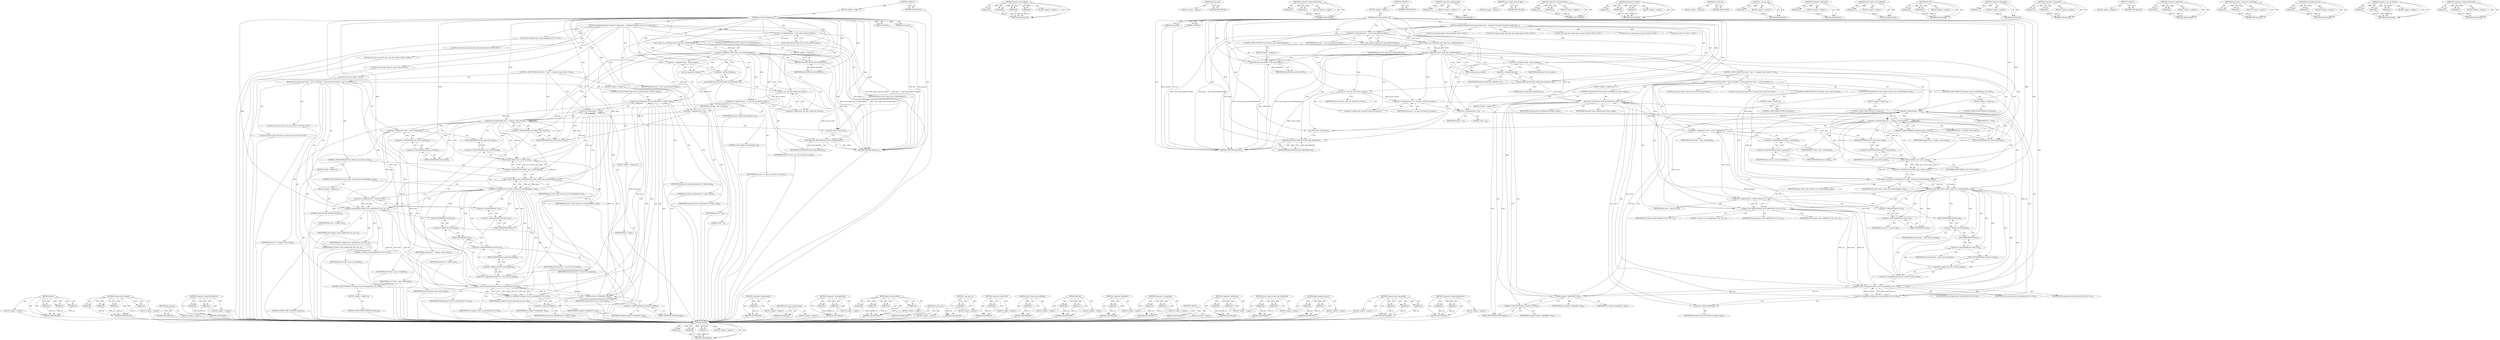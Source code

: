 digraph "&lt;operator&gt;.indirectIndexAccess" {
vulnerable_241 [label=<(METHOD,disable)>];
vulnerable_242 [label=<(PARAM,p1)>];
vulnerable_243 [label=<(PARAM,p2)>];
vulnerable_244 [label=<(PARAM,p3)>];
vulnerable_245 [label=<(BLOCK,&lt;empty&gt;,&lt;empty&gt;)>];
vulnerable_246 [label=<(METHOD_RETURN,ANY)>];
vulnerable_216 [label=<(METHOD,armpmu_event_update)>];
vulnerable_217 [label=<(PARAM,p1)>];
vulnerable_218 [label=<(PARAM,p2)>];
vulnerable_219 [label=<(PARAM,p3)>];
vulnerable_220 [label=<(PARAM,p4)>];
vulnerable_221 [label=<(BLOCK,&lt;empty&gt;,&lt;empty&gt;)>];
vulnerable_222 [label=<(METHOD_RETURN,ANY)>];
vulnerable_171 [label=<(METHOD,get_irq_regs)>];
vulnerable_172 [label=<(BLOCK,&lt;empty&gt;,&lt;empty&gt;)>];
vulnerable_173 [label=<(METHOD_RETURN,ANY)>];
vulnerable_192 [label=<(METHOD,&lt;operator&gt;.indirectFieldAccess)>];
vulnerable_193 [label=<(PARAM,p1)>];
vulnerable_194 [label=<(PARAM,p2)>];
vulnerable_195 [label=<(BLOCK,&lt;empty&gt;,&lt;empty&gt;)>];
vulnerable_196 [label=<(METHOD_RETURN,ANY)>];
vulnerable_6 [label=<(METHOD,&lt;global&gt;)<SUB>1</SUB>>];
vulnerable_7 [label=<(BLOCK,&lt;empty&gt;,&lt;empty&gt;)<SUB>1</SUB>>];
vulnerable_8 [label=<(METHOD,armv7pmu_handle_irq)<SUB>1</SUB>>];
vulnerable_9 [label=<(PARAM,int irq_num)<SUB>1</SUB>>];
vulnerable_10 [label=<(PARAM,void *dev)<SUB>1</SUB>>];
vulnerable_11 [label=<(BLOCK,{
	unsigned long pmnc;
	struct perf_sample_data...,{
	unsigned long pmnc;
	struct perf_sample_data...)<SUB>2</SUB>>];
vulnerable_12 [label="<(LOCAL,long unsigned pmnc: long unsigned)<SUB>3</SUB>>"];
vulnerable_13 [label="<(LOCAL,struct perf_sample_data data: perf_sample_data)<SUB>4</SUB>>"];
vulnerable_14 [label="<(LOCAL,struct cpu_hw_events* cpuc: cpu_hw_events*)<SUB>5</SUB>>"];
vulnerable_15 [label="<(LOCAL,struct pt_regs* regs: pt_regs*)<SUB>6</SUB>>"];
vulnerable_16 [label="<(LOCAL,int idx: int)<SUB>7</SUB>>"];
vulnerable_17 [label=<(&lt;operator&gt;.assignment,pmnc = armv7_pmnc_getreset_flags())<SUB>12</SUB>>];
vulnerable_18 [label=<(IDENTIFIER,pmnc,pmnc = armv7_pmnc_getreset_flags())<SUB>12</SUB>>];
vulnerable_19 [label=<(armv7_pmnc_getreset_flags,armv7_pmnc_getreset_flags())<SUB>12</SUB>>];
vulnerable_20 [label=<(CONTROL_STRUCTURE,IF,if (!armv7_pmnc_has_overflowed(pmnc)))<SUB>17</SUB>>];
vulnerable_21 [label=<(&lt;operator&gt;.logicalNot,!armv7_pmnc_has_overflowed(pmnc))<SUB>17</SUB>>];
vulnerable_22 [label=<(armv7_pmnc_has_overflowed,armv7_pmnc_has_overflowed(pmnc))<SUB>17</SUB>>];
vulnerable_23 [label=<(IDENTIFIER,pmnc,armv7_pmnc_has_overflowed(pmnc))<SUB>17</SUB>>];
vulnerable_24 [label=<(BLOCK,&lt;empty&gt;,&lt;empty&gt;)<SUB>18</SUB>>];
vulnerable_25 [label=<(RETURN,return IRQ_NONE;,return IRQ_NONE;)<SUB>18</SUB>>];
vulnerable_26 [label=<(IDENTIFIER,IRQ_NONE,return IRQ_NONE;)<SUB>18</SUB>>];
vulnerable_27 [label=<(&lt;operator&gt;.assignment,regs = get_irq_regs())<SUB>23</SUB>>];
vulnerable_28 [label=<(IDENTIFIER,regs,regs = get_irq_regs())<SUB>23</SUB>>];
vulnerable_29 [label=<(get_irq_regs,get_irq_regs())<SUB>23</SUB>>];
vulnerable_30 [label=<(perf_sample_data_init,perf_sample_data_init(&amp;data, 0))<SUB>25</SUB>>];
vulnerable_31 [label=<(&lt;operator&gt;.addressOf,&amp;data)<SUB>25</SUB>>];
vulnerable_32 [label=<(IDENTIFIER,data,perf_sample_data_init(&amp;data, 0))<SUB>25</SUB>>];
vulnerable_33 [label=<(LITERAL,0,perf_sample_data_init(&amp;data, 0))<SUB>25</SUB>>];
vulnerable_34 [label=<(&lt;operator&gt;.assignment,cpuc = &amp;__get_cpu_var(cpu_hw_events))<SUB>27</SUB>>];
vulnerable_35 [label=<(IDENTIFIER,cpuc,cpuc = &amp;__get_cpu_var(cpu_hw_events))<SUB>27</SUB>>];
vulnerable_36 [label=<(&lt;operator&gt;.addressOf,&amp;__get_cpu_var(cpu_hw_events))<SUB>27</SUB>>];
vulnerable_37 [label=<(__get_cpu_var,__get_cpu_var(cpu_hw_events))<SUB>27</SUB>>];
vulnerable_38 [label=<(IDENTIFIER,cpu_hw_events,__get_cpu_var(cpu_hw_events))<SUB>27</SUB>>];
vulnerable_39 [label=<(CONTROL_STRUCTURE,FOR,for (idx = 0;idx &lt;= armpmu-&gt;num_events;++idx))<SUB>28</SUB>>];
vulnerable_40 [label=<(BLOCK,&lt;empty&gt;,&lt;empty&gt;)<SUB>28</SUB>>];
vulnerable_41 [label=<(&lt;operator&gt;.assignment,idx = 0)<SUB>28</SUB>>];
vulnerable_42 [label=<(IDENTIFIER,idx,idx = 0)<SUB>28</SUB>>];
vulnerable_43 [label=<(LITERAL,0,idx = 0)<SUB>28</SUB>>];
vulnerable_44 [label=<(&lt;operator&gt;.lessEqualsThan,idx &lt;= armpmu-&gt;num_events)<SUB>28</SUB>>];
vulnerable_45 [label=<(IDENTIFIER,idx,idx &lt;= armpmu-&gt;num_events)<SUB>28</SUB>>];
vulnerable_46 [label=<(&lt;operator&gt;.indirectFieldAccess,armpmu-&gt;num_events)<SUB>28</SUB>>];
vulnerable_47 [label=<(IDENTIFIER,armpmu,idx &lt;= armpmu-&gt;num_events)<SUB>28</SUB>>];
vulnerable_48 [label=<(FIELD_IDENTIFIER,num_events,num_events)<SUB>28</SUB>>];
vulnerable_49 [label=<(&lt;operator&gt;.preIncrement,++idx)<SUB>28</SUB>>];
vulnerable_50 [label=<(IDENTIFIER,idx,++idx)<SUB>28</SUB>>];
vulnerable_51 [label=<(BLOCK,{
		struct perf_event *event = cpuc-&gt;events[idx...,{
		struct perf_event *event = cpuc-&gt;events[idx...)<SUB>28</SUB>>];
vulnerable_52 [label="<(LOCAL,struct perf_event* event: perf_event*)<SUB>29</SUB>>"];
vulnerable_53 [label=<(&lt;operator&gt;.assignment,*event = cpuc-&gt;events[idx])<SUB>29</SUB>>];
vulnerable_54 [label=<(IDENTIFIER,event,*event = cpuc-&gt;events[idx])<SUB>29</SUB>>];
vulnerable_55 [label=<(&lt;operator&gt;.indirectIndexAccess,cpuc-&gt;events[idx])<SUB>29</SUB>>];
vulnerable_56 [label=<(&lt;operator&gt;.indirectFieldAccess,cpuc-&gt;events)<SUB>29</SUB>>];
vulnerable_57 [label=<(IDENTIFIER,cpuc,*event = cpuc-&gt;events[idx])<SUB>29</SUB>>];
vulnerable_58 [label=<(FIELD_IDENTIFIER,events,events)<SUB>29</SUB>>];
vulnerable_59 [label=<(IDENTIFIER,idx,*event = cpuc-&gt;events[idx])<SUB>29</SUB>>];
vulnerable_60 [label="<(LOCAL,struct hw_perf_event* hwc: hw_perf_event*)<SUB>30</SUB>>"];
vulnerable_61 [label=<(CONTROL_STRUCTURE,IF,if (!test_bit(idx, cpuc-&gt;active_mask)))<SUB>32</SUB>>];
vulnerable_62 [label=<(&lt;operator&gt;.logicalNot,!test_bit(idx, cpuc-&gt;active_mask))<SUB>32</SUB>>];
vulnerable_63 [label=<(test_bit,test_bit(idx, cpuc-&gt;active_mask))<SUB>32</SUB>>];
vulnerable_64 [label=<(IDENTIFIER,idx,test_bit(idx, cpuc-&gt;active_mask))<SUB>32</SUB>>];
vulnerable_65 [label=<(&lt;operator&gt;.indirectFieldAccess,cpuc-&gt;active_mask)<SUB>32</SUB>>];
vulnerable_66 [label=<(IDENTIFIER,cpuc,test_bit(idx, cpuc-&gt;active_mask))<SUB>32</SUB>>];
vulnerable_67 [label=<(FIELD_IDENTIFIER,active_mask,active_mask)<SUB>32</SUB>>];
vulnerable_68 [label=<(BLOCK,&lt;empty&gt;,&lt;empty&gt;)<SUB>33</SUB>>];
vulnerable_69 [label=<(CONTROL_STRUCTURE,CONTINUE,continue;)<SUB>33</SUB>>];
vulnerable_70 [label=<(CONTROL_STRUCTURE,IF,if (!armv7_pmnc_counter_has_overflowed(pmnc, idx)))<SUB>39</SUB>>];
vulnerable_71 [label=<(&lt;operator&gt;.logicalNot,!armv7_pmnc_counter_has_overflowed(pmnc, idx))<SUB>39</SUB>>];
vulnerable_72 [label=<(armv7_pmnc_counter_has_overflowed,armv7_pmnc_counter_has_overflowed(pmnc, idx))<SUB>39</SUB>>];
vulnerable_73 [label=<(IDENTIFIER,pmnc,armv7_pmnc_counter_has_overflowed(pmnc, idx))<SUB>39</SUB>>];
vulnerable_74 [label=<(IDENTIFIER,idx,armv7_pmnc_counter_has_overflowed(pmnc, idx))<SUB>39</SUB>>];
vulnerable_75 [label=<(BLOCK,&lt;empty&gt;,&lt;empty&gt;)<SUB>40</SUB>>];
vulnerable_76 [label=<(CONTROL_STRUCTURE,CONTINUE,continue;)<SUB>40</SUB>>];
vulnerable_77 [label=<(&lt;operator&gt;.assignment,hwc = &amp;event-&gt;hw)<SUB>42</SUB>>];
vulnerable_78 [label=<(IDENTIFIER,hwc,hwc = &amp;event-&gt;hw)<SUB>42</SUB>>];
vulnerable_79 [label=<(&lt;operator&gt;.addressOf,&amp;event-&gt;hw)<SUB>42</SUB>>];
vulnerable_80 [label=<(&lt;operator&gt;.indirectFieldAccess,event-&gt;hw)<SUB>42</SUB>>];
vulnerable_81 [label=<(IDENTIFIER,event,hwc = &amp;event-&gt;hw)<SUB>42</SUB>>];
vulnerable_82 [label=<(FIELD_IDENTIFIER,hw,hw)<SUB>42</SUB>>];
vulnerable_83 [label=<(armpmu_event_update,armpmu_event_update(event, hwc, idx, 1))<SUB>43</SUB>>];
vulnerable_84 [label=<(IDENTIFIER,event,armpmu_event_update(event, hwc, idx, 1))<SUB>43</SUB>>];
vulnerable_85 [label=<(IDENTIFIER,hwc,armpmu_event_update(event, hwc, idx, 1))<SUB>43</SUB>>];
vulnerable_86 [label=<(IDENTIFIER,idx,armpmu_event_update(event, hwc, idx, 1))<SUB>43</SUB>>];
vulnerable_87 [label=<(LITERAL,1,armpmu_event_update(event, hwc, idx, 1))<SUB>43</SUB>>];
vulnerable_88 [label=<(&lt;operator&gt;.assignment,data.period = event-&gt;hw.last_period)<SUB>44</SUB>>];
vulnerable_89 [label=<(&lt;operator&gt;.fieldAccess,data.period)<SUB>44</SUB>>];
vulnerable_90 [label=<(IDENTIFIER,data,data.period = event-&gt;hw.last_period)<SUB>44</SUB>>];
vulnerable_91 [label=<(FIELD_IDENTIFIER,period,period)<SUB>44</SUB>>];
vulnerable_92 [label=<(&lt;operator&gt;.fieldAccess,event-&gt;hw.last_period)<SUB>44</SUB>>];
vulnerable_93 [label=<(&lt;operator&gt;.indirectFieldAccess,event-&gt;hw)<SUB>44</SUB>>];
vulnerable_94 [label=<(IDENTIFIER,event,data.period = event-&gt;hw.last_period)<SUB>44</SUB>>];
vulnerable_95 [label=<(FIELD_IDENTIFIER,hw,hw)<SUB>44</SUB>>];
vulnerable_96 [label=<(FIELD_IDENTIFIER,last_period,last_period)<SUB>44</SUB>>];
vulnerable_97 [label=<(CONTROL_STRUCTURE,IF,if (!armpmu_event_set_period(event, hwc, idx)))<SUB>45</SUB>>];
vulnerable_98 [label=<(&lt;operator&gt;.logicalNot,!armpmu_event_set_period(event, hwc, idx))<SUB>45</SUB>>];
vulnerable_99 [label=<(armpmu_event_set_period,armpmu_event_set_period(event, hwc, idx))<SUB>45</SUB>>];
vulnerable_100 [label=<(IDENTIFIER,event,armpmu_event_set_period(event, hwc, idx))<SUB>45</SUB>>];
vulnerable_101 [label=<(IDENTIFIER,hwc,armpmu_event_set_period(event, hwc, idx))<SUB>45</SUB>>];
vulnerable_102 [label=<(IDENTIFIER,idx,armpmu_event_set_period(event, hwc, idx))<SUB>45</SUB>>];
vulnerable_103 [label=<(BLOCK,&lt;empty&gt;,&lt;empty&gt;)<SUB>46</SUB>>];
vulnerable_104 [label=<(CONTROL_STRUCTURE,CONTINUE,continue;)<SUB>46</SUB>>];
vulnerable_105 [label=<(CONTROL_STRUCTURE,IF,if (perf_event_overflow(event, 0, &amp;data, regs)))<SUB>48</SUB>>];
vulnerable_106 [label=<(perf_event_overflow,perf_event_overflow(event, 0, &amp;data, regs))<SUB>48</SUB>>];
vulnerable_107 [label=<(IDENTIFIER,event,perf_event_overflow(event, 0, &amp;data, regs))<SUB>48</SUB>>];
vulnerable_108 [label=<(LITERAL,0,perf_event_overflow(event, 0, &amp;data, regs))<SUB>48</SUB>>];
vulnerable_109 [label=<(&lt;operator&gt;.addressOf,&amp;data)<SUB>48</SUB>>];
vulnerable_110 [label=<(IDENTIFIER,data,perf_event_overflow(event, 0, &amp;data, regs))<SUB>48</SUB>>];
vulnerable_111 [label=<(IDENTIFIER,regs,perf_event_overflow(event, 0, &amp;data, regs))<SUB>48</SUB>>];
vulnerable_112 [label=<(BLOCK,&lt;empty&gt;,&lt;empty&gt;)<SUB>49</SUB>>];
vulnerable_113 [label=<(disable,armpmu-&gt;disable(hwc, idx))<SUB>49</SUB>>];
vulnerable_114 [label=<(&lt;operator&gt;.indirectFieldAccess,armpmu-&gt;disable)<SUB>49</SUB>>];
vulnerable_115 [label=<(IDENTIFIER,armpmu,armpmu-&gt;disable(hwc, idx))<SUB>49</SUB>>];
vulnerable_116 [label=<(FIELD_IDENTIFIER,disable,disable)<SUB>49</SUB>>];
vulnerable_117 [label=<(IDENTIFIER,hwc,armpmu-&gt;disable(hwc, idx))<SUB>49</SUB>>];
vulnerable_118 [label=<(IDENTIFIER,idx,armpmu-&gt;disable(hwc, idx))<SUB>49</SUB>>];
vulnerable_119 [label=<(irq_work_run,irq_work_run())<SUB>59</SUB>>];
vulnerable_120 [label=<(RETURN,return IRQ_HANDLED;,return IRQ_HANDLED;)<SUB>61</SUB>>];
vulnerable_121 [label=<(IDENTIFIER,IRQ_HANDLED,return IRQ_HANDLED;)<SUB>61</SUB>>];
vulnerable_122 [label=<(METHOD_RETURN,irqreturn_t)<SUB>1</SUB>>];
vulnerable_124 [label=<(METHOD_RETURN,ANY)<SUB>1</SUB>>];
vulnerable_197 [label=<(METHOD,&lt;operator&gt;.preIncrement)>];
vulnerable_198 [label=<(PARAM,p1)>];
vulnerable_199 [label=<(BLOCK,&lt;empty&gt;,&lt;empty&gt;)>];
vulnerable_200 [label=<(METHOD_RETURN,ANY)>];
vulnerable_160 [label=<(METHOD,armv7_pmnc_getreset_flags)>];
vulnerable_161 [label=<(BLOCK,&lt;empty&gt;,&lt;empty&gt;)>];
vulnerable_162 [label=<(METHOD_RETURN,ANY)>];
vulnerable_187 [label=<(METHOD,&lt;operator&gt;.lessEqualsThan)>];
vulnerable_188 [label=<(PARAM,p1)>];
vulnerable_189 [label=<(PARAM,p2)>];
vulnerable_190 [label=<(BLOCK,&lt;empty&gt;,&lt;empty&gt;)>];
vulnerable_191 [label=<(METHOD_RETURN,ANY)>];
vulnerable_234 [label=<(METHOD,perf_event_overflow)>];
vulnerable_235 [label=<(PARAM,p1)>];
vulnerable_236 [label=<(PARAM,p2)>];
vulnerable_237 [label=<(PARAM,p3)>];
vulnerable_238 [label=<(PARAM,p4)>];
vulnerable_239 [label=<(BLOCK,&lt;empty&gt;,&lt;empty&gt;)>];
vulnerable_240 [label=<(METHOD_RETURN,ANY)>];
vulnerable_247 [label=<(METHOD,irq_work_run)>];
vulnerable_248 [label=<(BLOCK,&lt;empty&gt;,&lt;empty&gt;)>];
vulnerable_249 [label=<(METHOD_RETURN,ANY)>];
vulnerable_183 [label=<(METHOD,__get_cpu_var)>];
vulnerable_184 [label=<(PARAM,p1)>];
vulnerable_185 [label=<(BLOCK,&lt;empty&gt;,&lt;empty&gt;)>];
vulnerable_186 [label=<(METHOD_RETURN,ANY)>];
vulnerable_179 [label=<(METHOD,&lt;operator&gt;.addressOf)>];
vulnerable_180 [label=<(PARAM,p1)>];
vulnerable_181 [label=<(BLOCK,&lt;empty&gt;,&lt;empty&gt;)>];
vulnerable_182 [label=<(METHOD_RETURN,ANY)>];
vulnerable_167 [label=<(METHOD,armv7_pmnc_has_overflowed)>];
vulnerable_168 [label=<(PARAM,p1)>];
vulnerable_169 [label=<(BLOCK,&lt;empty&gt;,&lt;empty&gt;)>];
vulnerable_170 [label=<(METHOD_RETURN,ANY)>];
vulnerable_206 [label=<(METHOD,test_bit)>];
vulnerable_207 [label=<(PARAM,p1)>];
vulnerable_208 [label=<(PARAM,p2)>];
vulnerable_209 [label=<(BLOCK,&lt;empty&gt;,&lt;empty&gt;)>];
vulnerable_210 [label=<(METHOD_RETURN,ANY)>];
vulnerable_163 [label=<(METHOD,&lt;operator&gt;.logicalNot)>];
vulnerable_164 [label=<(PARAM,p1)>];
vulnerable_165 [label=<(BLOCK,&lt;empty&gt;,&lt;empty&gt;)>];
vulnerable_166 [label=<(METHOD_RETURN,ANY)>];
vulnerable_155 [label=<(METHOD,&lt;operator&gt;.assignment)>];
vulnerable_156 [label=<(PARAM,p1)>];
vulnerable_157 [label=<(PARAM,p2)>];
vulnerable_158 [label=<(BLOCK,&lt;empty&gt;,&lt;empty&gt;)>];
vulnerable_159 [label=<(METHOD_RETURN,ANY)>];
vulnerable_149 [label=<(METHOD,&lt;global&gt;)<SUB>1</SUB>>];
vulnerable_150 [label=<(BLOCK,&lt;empty&gt;,&lt;empty&gt;)>];
vulnerable_151 [label=<(METHOD_RETURN,ANY)>];
vulnerable_223 [label=<(METHOD,&lt;operator&gt;.fieldAccess)>];
vulnerable_224 [label=<(PARAM,p1)>];
vulnerable_225 [label=<(PARAM,p2)>];
vulnerable_226 [label=<(BLOCK,&lt;empty&gt;,&lt;empty&gt;)>];
vulnerable_227 [label=<(METHOD_RETURN,ANY)>];
vulnerable_211 [label=<(METHOD,armv7_pmnc_counter_has_overflowed)>];
vulnerable_212 [label=<(PARAM,p1)>];
vulnerable_213 [label=<(PARAM,p2)>];
vulnerable_214 [label=<(BLOCK,&lt;empty&gt;,&lt;empty&gt;)>];
vulnerable_215 [label=<(METHOD_RETURN,ANY)>];
vulnerable_174 [label=<(METHOD,perf_sample_data_init)>];
vulnerable_175 [label=<(PARAM,p1)>];
vulnerable_176 [label=<(PARAM,p2)>];
vulnerable_177 [label=<(BLOCK,&lt;empty&gt;,&lt;empty&gt;)>];
vulnerable_178 [label=<(METHOD_RETURN,ANY)>];
vulnerable_228 [label=<(METHOD,armpmu_event_set_period)>];
vulnerable_229 [label=<(PARAM,p1)>];
vulnerable_230 [label=<(PARAM,p2)>];
vulnerable_231 [label=<(PARAM,p3)>];
vulnerable_232 [label=<(BLOCK,&lt;empty&gt;,&lt;empty&gt;)>];
vulnerable_233 [label=<(METHOD_RETURN,ANY)>];
vulnerable_201 [label=<(METHOD,&lt;operator&gt;.indirectIndexAccess)>];
vulnerable_202 [label=<(PARAM,p1)>];
vulnerable_203 [label=<(PARAM,p2)>];
vulnerable_204 [label=<(BLOCK,&lt;empty&gt;,&lt;empty&gt;)>];
vulnerable_205 [label=<(METHOD_RETURN,ANY)>];
fixed_239 [label=<(METHOD,disable)>];
fixed_240 [label=<(PARAM,p1)>];
fixed_241 [label=<(PARAM,p2)>];
fixed_242 [label=<(PARAM,p3)>];
fixed_243 [label=<(BLOCK,&lt;empty&gt;,&lt;empty&gt;)>];
fixed_244 [label=<(METHOD_RETURN,ANY)>];
fixed_215 [label=<(METHOD,armpmu_event_update)>];
fixed_216 [label=<(PARAM,p1)>];
fixed_217 [label=<(PARAM,p2)>];
fixed_218 [label=<(PARAM,p3)>];
fixed_219 [label=<(PARAM,p4)>];
fixed_220 [label=<(BLOCK,&lt;empty&gt;,&lt;empty&gt;)>];
fixed_221 [label=<(METHOD_RETURN,ANY)>];
fixed_170 [label=<(METHOD,get_irq_regs)>];
fixed_171 [label=<(BLOCK,&lt;empty&gt;,&lt;empty&gt;)>];
fixed_172 [label=<(METHOD_RETURN,ANY)>];
fixed_191 [label=<(METHOD,&lt;operator&gt;.indirectFieldAccess)>];
fixed_192 [label=<(PARAM,p1)>];
fixed_193 [label=<(PARAM,p2)>];
fixed_194 [label=<(BLOCK,&lt;empty&gt;,&lt;empty&gt;)>];
fixed_195 [label=<(METHOD_RETURN,ANY)>];
fixed_6 [label=<(METHOD,&lt;global&gt;)<SUB>1</SUB>>];
fixed_7 [label=<(BLOCK,&lt;empty&gt;,&lt;empty&gt;)<SUB>1</SUB>>];
fixed_8 [label=<(METHOD,armv7pmu_handle_irq)<SUB>1</SUB>>];
fixed_9 [label=<(PARAM,int irq_num)<SUB>1</SUB>>];
fixed_10 [label=<(PARAM,void *dev)<SUB>1</SUB>>];
fixed_11 [label=<(BLOCK,{
	unsigned long pmnc;
	struct perf_sample_data...,{
	unsigned long pmnc;
	struct perf_sample_data...)<SUB>2</SUB>>];
fixed_12 [label="<(LOCAL,long unsigned pmnc: long unsigned)<SUB>3</SUB>>"];
fixed_13 [label="<(LOCAL,struct perf_sample_data data: perf_sample_data)<SUB>4</SUB>>"];
fixed_14 [label="<(LOCAL,struct cpu_hw_events* cpuc: cpu_hw_events*)<SUB>5</SUB>>"];
fixed_15 [label="<(LOCAL,struct pt_regs* regs: pt_regs*)<SUB>6</SUB>>"];
fixed_16 [label="<(LOCAL,int idx: int)<SUB>7</SUB>>"];
fixed_17 [label=<(&lt;operator&gt;.assignment,pmnc = armv7_pmnc_getreset_flags())<SUB>12</SUB>>];
fixed_18 [label=<(IDENTIFIER,pmnc,pmnc = armv7_pmnc_getreset_flags())<SUB>12</SUB>>];
fixed_19 [label=<(armv7_pmnc_getreset_flags,armv7_pmnc_getreset_flags())<SUB>12</SUB>>];
fixed_20 [label=<(CONTROL_STRUCTURE,IF,if (!armv7_pmnc_has_overflowed(pmnc)))<SUB>17</SUB>>];
fixed_21 [label=<(&lt;operator&gt;.logicalNot,!armv7_pmnc_has_overflowed(pmnc))<SUB>17</SUB>>];
fixed_22 [label=<(armv7_pmnc_has_overflowed,armv7_pmnc_has_overflowed(pmnc))<SUB>17</SUB>>];
fixed_23 [label=<(IDENTIFIER,pmnc,armv7_pmnc_has_overflowed(pmnc))<SUB>17</SUB>>];
fixed_24 [label=<(BLOCK,&lt;empty&gt;,&lt;empty&gt;)<SUB>18</SUB>>];
fixed_25 [label=<(RETURN,return IRQ_NONE;,return IRQ_NONE;)<SUB>18</SUB>>];
fixed_26 [label=<(IDENTIFIER,IRQ_NONE,return IRQ_NONE;)<SUB>18</SUB>>];
fixed_27 [label=<(&lt;operator&gt;.assignment,regs = get_irq_regs())<SUB>23</SUB>>];
fixed_28 [label=<(IDENTIFIER,regs,regs = get_irq_regs())<SUB>23</SUB>>];
fixed_29 [label=<(get_irq_regs,get_irq_regs())<SUB>23</SUB>>];
fixed_30 [label=<(perf_sample_data_init,perf_sample_data_init(&amp;data, 0))<SUB>25</SUB>>];
fixed_31 [label=<(&lt;operator&gt;.addressOf,&amp;data)<SUB>25</SUB>>];
fixed_32 [label=<(IDENTIFIER,data,perf_sample_data_init(&amp;data, 0))<SUB>25</SUB>>];
fixed_33 [label=<(LITERAL,0,perf_sample_data_init(&amp;data, 0))<SUB>25</SUB>>];
fixed_34 [label=<(&lt;operator&gt;.assignment,cpuc = &amp;__get_cpu_var(cpu_hw_events))<SUB>27</SUB>>];
fixed_35 [label=<(IDENTIFIER,cpuc,cpuc = &amp;__get_cpu_var(cpu_hw_events))<SUB>27</SUB>>];
fixed_36 [label=<(&lt;operator&gt;.addressOf,&amp;__get_cpu_var(cpu_hw_events))<SUB>27</SUB>>];
fixed_37 [label=<(__get_cpu_var,__get_cpu_var(cpu_hw_events))<SUB>27</SUB>>];
fixed_38 [label=<(IDENTIFIER,cpu_hw_events,__get_cpu_var(cpu_hw_events))<SUB>27</SUB>>];
fixed_39 [label=<(CONTROL_STRUCTURE,FOR,for (idx = 0;idx &lt;= armpmu-&gt;num_events;++idx))<SUB>28</SUB>>];
fixed_40 [label=<(BLOCK,&lt;empty&gt;,&lt;empty&gt;)<SUB>28</SUB>>];
fixed_41 [label=<(&lt;operator&gt;.assignment,idx = 0)<SUB>28</SUB>>];
fixed_42 [label=<(IDENTIFIER,idx,idx = 0)<SUB>28</SUB>>];
fixed_43 [label=<(LITERAL,0,idx = 0)<SUB>28</SUB>>];
fixed_44 [label=<(&lt;operator&gt;.lessEqualsThan,idx &lt;= armpmu-&gt;num_events)<SUB>28</SUB>>];
fixed_45 [label=<(IDENTIFIER,idx,idx &lt;= armpmu-&gt;num_events)<SUB>28</SUB>>];
fixed_46 [label=<(&lt;operator&gt;.indirectFieldAccess,armpmu-&gt;num_events)<SUB>28</SUB>>];
fixed_47 [label=<(IDENTIFIER,armpmu,idx &lt;= armpmu-&gt;num_events)<SUB>28</SUB>>];
fixed_48 [label=<(FIELD_IDENTIFIER,num_events,num_events)<SUB>28</SUB>>];
fixed_49 [label=<(&lt;operator&gt;.preIncrement,++idx)<SUB>28</SUB>>];
fixed_50 [label=<(IDENTIFIER,idx,++idx)<SUB>28</SUB>>];
fixed_51 [label=<(BLOCK,{
		struct perf_event *event = cpuc-&gt;events[idx...,{
		struct perf_event *event = cpuc-&gt;events[idx...)<SUB>28</SUB>>];
fixed_52 [label="<(LOCAL,struct perf_event* event: perf_event*)<SUB>29</SUB>>"];
fixed_53 [label=<(&lt;operator&gt;.assignment,*event = cpuc-&gt;events[idx])<SUB>29</SUB>>];
fixed_54 [label=<(IDENTIFIER,event,*event = cpuc-&gt;events[idx])<SUB>29</SUB>>];
fixed_55 [label=<(&lt;operator&gt;.indirectIndexAccess,cpuc-&gt;events[idx])<SUB>29</SUB>>];
fixed_56 [label=<(&lt;operator&gt;.indirectFieldAccess,cpuc-&gt;events)<SUB>29</SUB>>];
fixed_57 [label=<(IDENTIFIER,cpuc,*event = cpuc-&gt;events[idx])<SUB>29</SUB>>];
fixed_58 [label=<(FIELD_IDENTIFIER,events,events)<SUB>29</SUB>>];
fixed_59 [label=<(IDENTIFIER,idx,*event = cpuc-&gt;events[idx])<SUB>29</SUB>>];
fixed_60 [label="<(LOCAL,struct hw_perf_event* hwc: hw_perf_event*)<SUB>30</SUB>>"];
fixed_61 [label=<(CONTROL_STRUCTURE,IF,if (!test_bit(idx, cpuc-&gt;active_mask)))<SUB>32</SUB>>];
fixed_62 [label=<(&lt;operator&gt;.logicalNot,!test_bit(idx, cpuc-&gt;active_mask))<SUB>32</SUB>>];
fixed_63 [label=<(test_bit,test_bit(idx, cpuc-&gt;active_mask))<SUB>32</SUB>>];
fixed_64 [label=<(IDENTIFIER,idx,test_bit(idx, cpuc-&gt;active_mask))<SUB>32</SUB>>];
fixed_65 [label=<(&lt;operator&gt;.indirectFieldAccess,cpuc-&gt;active_mask)<SUB>32</SUB>>];
fixed_66 [label=<(IDENTIFIER,cpuc,test_bit(idx, cpuc-&gt;active_mask))<SUB>32</SUB>>];
fixed_67 [label=<(FIELD_IDENTIFIER,active_mask,active_mask)<SUB>32</SUB>>];
fixed_68 [label=<(BLOCK,&lt;empty&gt;,&lt;empty&gt;)<SUB>33</SUB>>];
fixed_69 [label=<(CONTROL_STRUCTURE,CONTINUE,continue;)<SUB>33</SUB>>];
fixed_70 [label=<(CONTROL_STRUCTURE,IF,if (!armv7_pmnc_counter_has_overflowed(pmnc, idx)))<SUB>39</SUB>>];
fixed_71 [label=<(&lt;operator&gt;.logicalNot,!armv7_pmnc_counter_has_overflowed(pmnc, idx))<SUB>39</SUB>>];
fixed_72 [label=<(armv7_pmnc_counter_has_overflowed,armv7_pmnc_counter_has_overflowed(pmnc, idx))<SUB>39</SUB>>];
fixed_73 [label=<(IDENTIFIER,pmnc,armv7_pmnc_counter_has_overflowed(pmnc, idx))<SUB>39</SUB>>];
fixed_74 [label=<(IDENTIFIER,idx,armv7_pmnc_counter_has_overflowed(pmnc, idx))<SUB>39</SUB>>];
fixed_75 [label=<(BLOCK,&lt;empty&gt;,&lt;empty&gt;)<SUB>40</SUB>>];
fixed_76 [label=<(CONTROL_STRUCTURE,CONTINUE,continue;)<SUB>40</SUB>>];
fixed_77 [label=<(&lt;operator&gt;.assignment,hwc = &amp;event-&gt;hw)<SUB>42</SUB>>];
fixed_78 [label=<(IDENTIFIER,hwc,hwc = &amp;event-&gt;hw)<SUB>42</SUB>>];
fixed_79 [label=<(&lt;operator&gt;.addressOf,&amp;event-&gt;hw)<SUB>42</SUB>>];
fixed_80 [label=<(&lt;operator&gt;.indirectFieldAccess,event-&gt;hw)<SUB>42</SUB>>];
fixed_81 [label=<(IDENTIFIER,event,hwc = &amp;event-&gt;hw)<SUB>42</SUB>>];
fixed_82 [label=<(FIELD_IDENTIFIER,hw,hw)<SUB>42</SUB>>];
fixed_83 [label=<(armpmu_event_update,armpmu_event_update(event, hwc, idx, 1))<SUB>43</SUB>>];
fixed_84 [label=<(IDENTIFIER,event,armpmu_event_update(event, hwc, idx, 1))<SUB>43</SUB>>];
fixed_85 [label=<(IDENTIFIER,hwc,armpmu_event_update(event, hwc, idx, 1))<SUB>43</SUB>>];
fixed_86 [label=<(IDENTIFIER,idx,armpmu_event_update(event, hwc, idx, 1))<SUB>43</SUB>>];
fixed_87 [label=<(LITERAL,1,armpmu_event_update(event, hwc, idx, 1))<SUB>43</SUB>>];
fixed_88 [label=<(&lt;operator&gt;.assignment,data.period = event-&gt;hw.last_period)<SUB>44</SUB>>];
fixed_89 [label=<(&lt;operator&gt;.fieldAccess,data.period)<SUB>44</SUB>>];
fixed_90 [label=<(IDENTIFIER,data,data.period = event-&gt;hw.last_period)<SUB>44</SUB>>];
fixed_91 [label=<(FIELD_IDENTIFIER,period,period)<SUB>44</SUB>>];
fixed_92 [label=<(&lt;operator&gt;.fieldAccess,event-&gt;hw.last_period)<SUB>44</SUB>>];
fixed_93 [label=<(&lt;operator&gt;.indirectFieldAccess,event-&gt;hw)<SUB>44</SUB>>];
fixed_94 [label=<(IDENTIFIER,event,data.period = event-&gt;hw.last_period)<SUB>44</SUB>>];
fixed_95 [label=<(FIELD_IDENTIFIER,hw,hw)<SUB>44</SUB>>];
fixed_96 [label=<(FIELD_IDENTIFIER,last_period,last_period)<SUB>44</SUB>>];
fixed_97 [label=<(CONTROL_STRUCTURE,IF,if (!armpmu_event_set_period(event, hwc, idx)))<SUB>45</SUB>>];
fixed_98 [label=<(&lt;operator&gt;.logicalNot,!armpmu_event_set_period(event, hwc, idx))<SUB>45</SUB>>];
fixed_99 [label=<(armpmu_event_set_period,armpmu_event_set_period(event, hwc, idx))<SUB>45</SUB>>];
fixed_100 [label=<(IDENTIFIER,event,armpmu_event_set_period(event, hwc, idx))<SUB>45</SUB>>];
fixed_101 [label=<(IDENTIFIER,hwc,armpmu_event_set_period(event, hwc, idx))<SUB>45</SUB>>];
fixed_102 [label=<(IDENTIFIER,idx,armpmu_event_set_period(event, hwc, idx))<SUB>45</SUB>>];
fixed_103 [label=<(BLOCK,&lt;empty&gt;,&lt;empty&gt;)<SUB>46</SUB>>];
fixed_104 [label=<(CONTROL_STRUCTURE,CONTINUE,continue;)<SUB>46</SUB>>];
fixed_105 [label=<(CONTROL_STRUCTURE,IF,if (perf_event_overflow(event, &amp;data, regs)))<SUB>48</SUB>>];
fixed_106 [label=<(perf_event_overflow,perf_event_overflow(event, &amp;data, regs))<SUB>48</SUB>>];
fixed_107 [label=<(IDENTIFIER,event,perf_event_overflow(event, &amp;data, regs))<SUB>48</SUB>>];
fixed_108 [label=<(&lt;operator&gt;.addressOf,&amp;data)<SUB>48</SUB>>];
fixed_109 [label=<(IDENTIFIER,data,perf_event_overflow(event, &amp;data, regs))<SUB>48</SUB>>];
fixed_110 [label=<(IDENTIFIER,regs,perf_event_overflow(event, &amp;data, regs))<SUB>48</SUB>>];
fixed_111 [label=<(BLOCK,&lt;empty&gt;,&lt;empty&gt;)<SUB>49</SUB>>];
fixed_112 [label=<(disable,armpmu-&gt;disable(hwc, idx))<SUB>49</SUB>>];
fixed_113 [label=<(&lt;operator&gt;.indirectFieldAccess,armpmu-&gt;disable)<SUB>49</SUB>>];
fixed_114 [label=<(IDENTIFIER,armpmu,armpmu-&gt;disable(hwc, idx))<SUB>49</SUB>>];
fixed_115 [label=<(FIELD_IDENTIFIER,disable,disable)<SUB>49</SUB>>];
fixed_116 [label=<(IDENTIFIER,hwc,armpmu-&gt;disable(hwc, idx))<SUB>49</SUB>>];
fixed_117 [label=<(IDENTIFIER,idx,armpmu-&gt;disable(hwc, idx))<SUB>49</SUB>>];
fixed_118 [label=<(irq_work_run,irq_work_run())<SUB>59</SUB>>];
fixed_119 [label=<(RETURN,return IRQ_HANDLED;,return IRQ_HANDLED;)<SUB>61</SUB>>];
fixed_120 [label=<(IDENTIFIER,IRQ_HANDLED,return IRQ_HANDLED;)<SUB>61</SUB>>];
fixed_121 [label=<(METHOD_RETURN,irqreturn_t)<SUB>1</SUB>>];
fixed_123 [label=<(METHOD_RETURN,ANY)<SUB>1</SUB>>];
fixed_196 [label=<(METHOD,&lt;operator&gt;.preIncrement)>];
fixed_197 [label=<(PARAM,p1)>];
fixed_198 [label=<(BLOCK,&lt;empty&gt;,&lt;empty&gt;)>];
fixed_199 [label=<(METHOD_RETURN,ANY)>];
fixed_159 [label=<(METHOD,armv7_pmnc_getreset_flags)>];
fixed_160 [label=<(BLOCK,&lt;empty&gt;,&lt;empty&gt;)>];
fixed_161 [label=<(METHOD_RETURN,ANY)>];
fixed_186 [label=<(METHOD,&lt;operator&gt;.lessEqualsThan)>];
fixed_187 [label=<(PARAM,p1)>];
fixed_188 [label=<(PARAM,p2)>];
fixed_189 [label=<(BLOCK,&lt;empty&gt;,&lt;empty&gt;)>];
fixed_190 [label=<(METHOD_RETURN,ANY)>];
fixed_233 [label=<(METHOD,perf_event_overflow)>];
fixed_234 [label=<(PARAM,p1)>];
fixed_235 [label=<(PARAM,p2)>];
fixed_236 [label=<(PARAM,p3)>];
fixed_237 [label=<(BLOCK,&lt;empty&gt;,&lt;empty&gt;)>];
fixed_238 [label=<(METHOD_RETURN,ANY)>];
fixed_245 [label=<(METHOD,irq_work_run)>];
fixed_246 [label=<(BLOCK,&lt;empty&gt;,&lt;empty&gt;)>];
fixed_247 [label=<(METHOD_RETURN,ANY)>];
fixed_182 [label=<(METHOD,__get_cpu_var)>];
fixed_183 [label=<(PARAM,p1)>];
fixed_184 [label=<(BLOCK,&lt;empty&gt;,&lt;empty&gt;)>];
fixed_185 [label=<(METHOD_RETURN,ANY)>];
fixed_178 [label=<(METHOD,&lt;operator&gt;.addressOf)>];
fixed_179 [label=<(PARAM,p1)>];
fixed_180 [label=<(BLOCK,&lt;empty&gt;,&lt;empty&gt;)>];
fixed_181 [label=<(METHOD_RETURN,ANY)>];
fixed_166 [label=<(METHOD,armv7_pmnc_has_overflowed)>];
fixed_167 [label=<(PARAM,p1)>];
fixed_168 [label=<(BLOCK,&lt;empty&gt;,&lt;empty&gt;)>];
fixed_169 [label=<(METHOD_RETURN,ANY)>];
fixed_205 [label=<(METHOD,test_bit)>];
fixed_206 [label=<(PARAM,p1)>];
fixed_207 [label=<(PARAM,p2)>];
fixed_208 [label=<(BLOCK,&lt;empty&gt;,&lt;empty&gt;)>];
fixed_209 [label=<(METHOD_RETURN,ANY)>];
fixed_162 [label=<(METHOD,&lt;operator&gt;.logicalNot)>];
fixed_163 [label=<(PARAM,p1)>];
fixed_164 [label=<(BLOCK,&lt;empty&gt;,&lt;empty&gt;)>];
fixed_165 [label=<(METHOD_RETURN,ANY)>];
fixed_154 [label=<(METHOD,&lt;operator&gt;.assignment)>];
fixed_155 [label=<(PARAM,p1)>];
fixed_156 [label=<(PARAM,p2)>];
fixed_157 [label=<(BLOCK,&lt;empty&gt;,&lt;empty&gt;)>];
fixed_158 [label=<(METHOD_RETURN,ANY)>];
fixed_148 [label=<(METHOD,&lt;global&gt;)<SUB>1</SUB>>];
fixed_149 [label=<(BLOCK,&lt;empty&gt;,&lt;empty&gt;)>];
fixed_150 [label=<(METHOD_RETURN,ANY)>];
fixed_222 [label=<(METHOD,&lt;operator&gt;.fieldAccess)>];
fixed_223 [label=<(PARAM,p1)>];
fixed_224 [label=<(PARAM,p2)>];
fixed_225 [label=<(BLOCK,&lt;empty&gt;,&lt;empty&gt;)>];
fixed_226 [label=<(METHOD_RETURN,ANY)>];
fixed_210 [label=<(METHOD,armv7_pmnc_counter_has_overflowed)>];
fixed_211 [label=<(PARAM,p1)>];
fixed_212 [label=<(PARAM,p2)>];
fixed_213 [label=<(BLOCK,&lt;empty&gt;,&lt;empty&gt;)>];
fixed_214 [label=<(METHOD_RETURN,ANY)>];
fixed_173 [label=<(METHOD,perf_sample_data_init)>];
fixed_174 [label=<(PARAM,p1)>];
fixed_175 [label=<(PARAM,p2)>];
fixed_176 [label=<(BLOCK,&lt;empty&gt;,&lt;empty&gt;)>];
fixed_177 [label=<(METHOD_RETURN,ANY)>];
fixed_227 [label=<(METHOD,armpmu_event_set_period)>];
fixed_228 [label=<(PARAM,p1)>];
fixed_229 [label=<(PARAM,p2)>];
fixed_230 [label=<(PARAM,p3)>];
fixed_231 [label=<(BLOCK,&lt;empty&gt;,&lt;empty&gt;)>];
fixed_232 [label=<(METHOD_RETURN,ANY)>];
fixed_200 [label=<(METHOD,&lt;operator&gt;.indirectIndexAccess)>];
fixed_201 [label=<(PARAM,p1)>];
fixed_202 [label=<(PARAM,p2)>];
fixed_203 [label=<(BLOCK,&lt;empty&gt;,&lt;empty&gt;)>];
fixed_204 [label=<(METHOD_RETURN,ANY)>];
vulnerable_241 -> vulnerable_242  [key=0, label="AST: "];
vulnerable_241 -> vulnerable_242  [key=1, label="DDG: "];
vulnerable_241 -> vulnerable_245  [key=0, label="AST: "];
vulnerable_241 -> vulnerable_243  [key=0, label="AST: "];
vulnerable_241 -> vulnerable_243  [key=1, label="DDG: "];
vulnerable_241 -> vulnerable_246  [key=0, label="AST: "];
vulnerable_241 -> vulnerable_246  [key=1, label="CFG: "];
vulnerable_241 -> vulnerable_244  [key=0, label="AST: "];
vulnerable_241 -> vulnerable_244  [key=1, label="DDG: "];
vulnerable_242 -> vulnerable_246  [key=0, label="DDG: p1"];
vulnerable_243 -> vulnerable_246  [key=0, label="DDG: p2"];
vulnerable_244 -> vulnerable_246  [key=0, label="DDG: p3"];
vulnerable_245 -> fixed_239  [key=0];
vulnerable_246 -> fixed_239  [key=0];
vulnerable_216 -> vulnerable_217  [key=0, label="AST: "];
vulnerable_216 -> vulnerable_217  [key=1, label="DDG: "];
vulnerable_216 -> vulnerable_221  [key=0, label="AST: "];
vulnerable_216 -> vulnerable_218  [key=0, label="AST: "];
vulnerable_216 -> vulnerable_218  [key=1, label="DDG: "];
vulnerable_216 -> vulnerable_222  [key=0, label="AST: "];
vulnerable_216 -> vulnerable_222  [key=1, label="CFG: "];
vulnerable_216 -> vulnerable_219  [key=0, label="AST: "];
vulnerable_216 -> vulnerable_219  [key=1, label="DDG: "];
vulnerable_216 -> vulnerable_220  [key=0, label="AST: "];
vulnerable_216 -> vulnerable_220  [key=1, label="DDG: "];
vulnerable_217 -> vulnerable_222  [key=0, label="DDG: p1"];
vulnerable_218 -> vulnerable_222  [key=0, label="DDG: p2"];
vulnerable_219 -> vulnerable_222  [key=0, label="DDG: p3"];
vulnerable_220 -> vulnerable_222  [key=0, label="DDG: p4"];
vulnerable_221 -> fixed_239  [key=0];
vulnerable_222 -> fixed_239  [key=0];
vulnerable_171 -> vulnerable_172  [key=0, label="AST: "];
vulnerable_171 -> vulnerable_173  [key=0, label="AST: "];
vulnerable_171 -> vulnerable_173  [key=1, label="CFG: "];
vulnerable_172 -> fixed_239  [key=0];
vulnerable_173 -> fixed_239  [key=0];
vulnerable_192 -> vulnerable_193  [key=0, label="AST: "];
vulnerable_192 -> vulnerable_193  [key=1, label="DDG: "];
vulnerable_192 -> vulnerable_195  [key=0, label="AST: "];
vulnerable_192 -> vulnerable_194  [key=0, label="AST: "];
vulnerable_192 -> vulnerable_194  [key=1, label="DDG: "];
vulnerable_192 -> vulnerable_196  [key=0, label="AST: "];
vulnerable_192 -> vulnerable_196  [key=1, label="CFG: "];
vulnerable_193 -> vulnerable_196  [key=0, label="DDG: p1"];
vulnerable_194 -> vulnerable_196  [key=0, label="DDG: p2"];
vulnerable_195 -> fixed_239  [key=0];
vulnerable_196 -> fixed_239  [key=0];
vulnerable_6 -> vulnerable_7  [key=0, label="AST: "];
vulnerable_6 -> vulnerable_124  [key=0, label="AST: "];
vulnerable_6 -> vulnerable_124  [key=1, label="CFG: "];
vulnerable_7 -> vulnerable_8  [key=0, label="AST: "];
vulnerable_8 -> vulnerable_9  [key=0, label="AST: "];
vulnerable_8 -> vulnerable_9  [key=1, label="DDG: "];
vulnerable_8 -> vulnerable_10  [key=0, label="AST: "];
vulnerable_8 -> vulnerable_10  [key=1, label="DDG: "];
vulnerable_8 -> vulnerable_11  [key=0, label="AST: "];
vulnerable_8 -> vulnerable_122  [key=0, label="AST: "];
vulnerable_8 -> vulnerable_19  [key=0, label="CFG: "];
vulnerable_8 -> vulnerable_17  [key=0, label="DDG: "];
vulnerable_8 -> vulnerable_27  [key=0, label="DDG: "];
vulnerable_8 -> vulnerable_119  [key=0, label="DDG: "];
vulnerable_8 -> vulnerable_120  [key=0, label="DDG: "];
vulnerable_8 -> vulnerable_30  [key=0, label="DDG: "];
vulnerable_8 -> vulnerable_121  [key=0, label="DDG: "];
vulnerable_8 -> vulnerable_25  [key=0, label="DDG: "];
vulnerable_8 -> vulnerable_41  [key=0, label="DDG: "];
vulnerable_8 -> vulnerable_44  [key=0, label="DDG: "];
vulnerable_8 -> vulnerable_49  [key=0, label="DDG: "];
vulnerable_8 -> vulnerable_22  [key=0, label="DDG: "];
vulnerable_8 -> vulnerable_26  [key=0, label="DDG: "];
vulnerable_8 -> vulnerable_37  [key=0, label="DDG: "];
vulnerable_8 -> vulnerable_83  [key=0, label="DDG: "];
vulnerable_8 -> vulnerable_106  [key=0, label="DDG: "];
vulnerable_8 -> vulnerable_63  [key=0, label="DDG: "];
vulnerable_8 -> vulnerable_72  [key=0, label="DDG: "];
vulnerable_8 -> vulnerable_99  [key=0, label="DDG: "];
vulnerable_8 -> vulnerable_113  [key=0, label="DDG: "];
vulnerable_9 -> vulnerable_122  [key=0, label="DDG: irq_num"];
vulnerable_10 -> vulnerable_122  [key=0, label="DDG: dev"];
vulnerable_11 -> vulnerable_12  [key=0, label="AST: "];
vulnerable_11 -> vulnerable_13  [key=0, label="AST: "];
vulnerable_11 -> vulnerable_14  [key=0, label="AST: "];
vulnerable_11 -> vulnerable_15  [key=0, label="AST: "];
vulnerable_11 -> vulnerable_16  [key=0, label="AST: "];
vulnerable_11 -> vulnerable_17  [key=0, label="AST: "];
vulnerable_11 -> vulnerable_20  [key=0, label="AST: "];
vulnerable_11 -> vulnerable_27  [key=0, label="AST: "];
vulnerable_11 -> vulnerable_30  [key=0, label="AST: "];
vulnerable_11 -> vulnerable_34  [key=0, label="AST: "];
vulnerable_11 -> vulnerable_39  [key=0, label="AST: "];
vulnerable_11 -> vulnerable_119  [key=0, label="AST: "];
vulnerable_11 -> vulnerable_120  [key=0, label="AST: "];
vulnerable_12 -> fixed_239  [key=0];
vulnerable_13 -> fixed_239  [key=0];
vulnerable_14 -> fixed_239  [key=0];
vulnerable_15 -> fixed_239  [key=0];
vulnerable_16 -> fixed_239  [key=0];
vulnerable_17 -> vulnerable_18  [key=0, label="AST: "];
vulnerable_17 -> vulnerable_19  [key=0, label="AST: "];
vulnerable_17 -> vulnerable_22  [key=0, label="CFG: "];
vulnerable_17 -> vulnerable_22  [key=1, label="DDG: pmnc"];
vulnerable_17 -> vulnerable_122  [key=0, label="DDG: armv7_pmnc_getreset_flags()"];
vulnerable_17 -> vulnerable_122  [key=1, label="DDG: pmnc = armv7_pmnc_getreset_flags()"];
vulnerable_18 -> fixed_239  [key=0];
vulnerable_19 -> vulnerable_17  [key=0, label="CFG: "];
vulnerable_20 -> vulnerable_21  [key=0, label="AST: "];
vulnerable_20 -> vulnerable_24  [key=0, label="AST: "];
vulnerable_21 -> vulnerable_22  [key=0, label="AST: "];
vulnerable_21 -> vulnerable_25  [key=0, label="CFG: "];
vulnerable_21 -> vulnerable_25  [key=1, label="CDG: "];
vulnerable_21 -> vulnerable_29  [key=0, label="CFG: "];
vulnerable_21 -> vulnerable_29  [key=1, label="CDG: "];
vulnerable_21 -> vulnerable_122  [key=0, label="DDG: armv7_pmnc_has_overflowed(pmnc)"];
vulnerable_21 -> vulnerable_122  [key=1, label="DDG: !armv7_pmnc_has_overflowed(pmnc)"];
vulnerable_21 -> vulnerable_30  [key=0, label="CDG: "];
vulnerable_21 -> vulnerable_34  [key=0, label="CDG: "];
vulnerable_21 -> vulnerable_48  [key=0, label="CDG: "];
vulnerable_21 -> vulnerable_120  [key=0, label="CDG: "];
vulnerable_21 -> vulnerable_37  [key=0, label="CDG: "];
vulnerable_21 -> vulnerable_46  [key=0, label="CDG: "];
vulnerable_21 -> vulnerable_119  [key=0, label="CDG: "];
vulnerable_21 -> vulnerable_27  [key=0, label="CDG: "];
vulnerable_21 -> vulnerable_44  [key=0, label="CDG: "];
vulnerable_21 -> vulnerable_36  [key=0, label="CDG: "];
vulnerable_21 -> vulnerable_41  [key=0, label="CDG: "];
vulnerable_21 -> vulnerable_31  [key=0, label="CDG: "];
vulnerable_22 -> vulnerable_23  [key=0, label="AST: "];
vulnerable_22 -> vulnerable_21  [key=0, label="CFG: "];
vulnerable_22 -> vulnerable_21  [key=1, label="DDG: pmnc"];
vulnerable_22 -> vulnerable_122  [key=0, label="DDG: pmnc"];
vulnerable_22 -> vulnerable_72  [key=0, label="DDG: pmnc"];
vulnerable_23 -> fixed_239  [key=0];
vulnerable_24 -> vulnerable_25  [key=0, label="AST: "];
vulnerable_25 -> vulnerable_26  [key=0, label="AST: "];
vulnerable_25 -> vulnerable_122  [key=0, label="CFG: "];
vulnerable_25 -> vulnerable_122  [key=1, label="DDG: &lt;RET&gt;"];
vulnerable_26 -> vulnerable_25  [key=0, label="DDG: IRQ_NONE"];
vulnerable_27 -> vulnerable_28  [key=0, label="AST: "];
vulnerable_27 -> vulnerable_29  [key=0, label="AST: "];
vulnerable_27 -> vulnerable_31  [key=0, label="CFG: "];
vulnerable_27 -> vulnerable_106  [key=0, label="DDG: regs"];
vulnerable_28 -> fixed_239  [key=0];
vulnerable_29 -> vulnerable_27  [key=0, label="CFG: "];
vulnerable_30 -> vulnerable_31  [key=0, label="AST: "];
vulnerable_30 -> vulnerable_33  [key=0, label="AST: "];
vulnerable_30 -> vulnerable_37  [key=0, label="CFG: "];
vulnerable_30 -> vulnerable_106  [key=0, label="DDG: &amp;data"];
vulnerable_31 -> vulnerable_32  [key=0, label="AST: "];
vulnerable_31 -> vulnerable_30  [key=0, label="CFG: "];
vulnerable_32 -> fixed_239  [key=0];
vulnerable_33 -> fixed_239  [key=0];
vulnerable_34 -> vulnerable_35  [key=0, label="AST: "];
vulnerable_34 -> vulnerable_36  [key=0, label="AST: "];
vulnerable_34 -> vulnerable_41  [key=0, label="CFG: "];
vulnerable_34 -> vulnerable_63  [key=0, label="DDG: cpuc"];
vulnerable_35 -> fixed_239  [key=0];
vulnerable_36 -> vulnerable_37  [key=0, label="AST: "];
vulnerable_36 -> vulnerable_34  [key=0, label="CFG: "];
vulnerable_37 -> vulnerable_38  [key=0, label="AST: "];
vulnerable_37 -> vulnerable_36  [key=0, label="CFG: "];
vulnerable_37 -> vulnerable_122  [key=0, label="DDG: cpu_hw_events"];
vulnerable_37 -> vulnerable_34  [key=0, label="DDG: cpu_hw_events"];
vulnerable_38 -> fixed_239  [key=0];
vulnerable_39 -> vulnerable_40  [key=0, label="AST: "];
vulnerable_39 -> vulnerable_44  [key=0, label="AST: "];
vulnerable_39 -> vulnerable_49  [key=0, label="AST: "];
vulnerable_39 -> vulnerable_51  [key=0, label="AST: "];
vulnerable_40 -> vulnerable_41  [key=0, label="AST: "];
vulnerable_41 -> vulnerable_42  [key=0, label="AST: "];
vulnerable_41 -> vulnerable_43  [key=0, label="AST: "];
vulnerable_41 -> vulnerable_48  [key=0, label="CFG: "];
vulnerable_41 -> vulnerable_44  [key=0, label="DDG: idx"];
vulnerable_42 -> fixed_239  [key=0];
vulnerable_43 -> fixed_239  [key=0];
vulnerable_44 -> vulnerable_45  [key=0, label="AST: "];
vulnerable_44 -> vulnerable_46  [key=0, label="AST: "];
vulnerable_44 -> vulnerable_46  [key=1, label="CDG: "];
vulnerable_44 -> vulnerable_119  [key=0, label="CFG: "];
vulnerable_44 -> vulnerable_58  [key=0, label="CFG: "];
vulnerable_44 -> vulnerable_58  [key=1, label="CDG: "];
vulnerable_44 -> vulnerable_63  [key=0, label="DDG: idx"];
vulnerable_44 -> vulnerable_63  [key=1, label="CDG: "];
vulnerable_44 -> vulnerable_48  [key=0, label="CDG: "];
vulnerable_44 -> vulnerable_49  [key=0, label="CDG: "];
vulnerable_44 -> vulnerable_56  [key=0, label="CDG: "];
vulnerable_44 -> vulnerable_67  [key=0, label="CDG: "];
vulnerable_44 -> vulnerable_65  [key=0, label="CDG: "];
vulnerable_44 -> vulnerable_44  [key=0, label="CDG: "];
vulnerable_44 -> vulnerable_53  [key=0, label="CDG: "];
vulnerable_44 -> vulnerable_55  [key=0, label="CDG: "];
vulnerable_44 -> vulnerable_62  [key=0, label="CDG: "];
vulnerable_45 -> fixed_239  [key=0];
vulnerable_46 -> vulnerable_47  [key=0, label="AST: "];
vulnerable_46 -> vulnerable_48  [key=0, label="AST: "];
vulnerable_46 -> vulnerable_44  [key=0, label="CFG: "];
vulnerable_47 -> fixed_239  [key=0];
vulnerable_48 -> vulnerable_46  [key=0, label="CFG: "];
vulnerable_49 -> vulnerable_50  [key=0, label="AST: "];
vulnerable_49 -> vulnerable_48  [key=0, label="CFG: "];
vulnerable_49 -> vulnerable_44  [key=0, label="DDG: idx"];
vulnerable_50 -> fixed_239  [key=0];
vulnerable_51 -> vulnerable_52  [key=0, label="AST: "];
vulnerable_51 -> vulnerable_53  [key=0, label="AST: "];
vulnerable_51 -> vulnerable_60  [key=0, label="AST: "];
vulnerable_51 -> vulnerable_61  [key=0, label="AST: "];
vulnerable_51 -> vulnerable_70  [key=0, label="AST: "];
vulnerable_51 -> vulnerable_77  [key=0, label="AST: "];
vulnerable_51 -> vulnerable_83  [key=0, label="AST: "];
vulnerable_51 -> vulnerable_88  [key=0, label="AST: "];
vulnerable_51 -> vulnerable_97  [key=0, label="AST: "];
vulnerable_51 -> vulnerable_105  [key=0, label="AST: "];
vulnerable_52 -> fixed_239  [key=0];
vulnerable_53 -> vulnerable_54  [key=0, label="AST: "];
vulnerable_53 -> vulnerable_55  [key=0, label="AST: "];
vulnerable_53 -> vulnerable_67  [key=0, label="CFG: "];
vulnerable_53 -> vulnerable_77  [key=0, label="DDG: event"];
vulnerable_53 -> vulnerable_83  [key=0, label="DDG: event"];
vulnerable_53 -> vulnerable_106  [key=0, label="DDG: event"];
vulnerable_53 -> vulnerable_99  [key=0, label="DDG: event"];
vulnerable_54 -> fixed_239  [key=0];
vulnerable_55 -> vulnerable_56  [key=0, label="AST: "];
vulnerable_55 -> vulnerable_59  [key=0, label="AST: "];
vulnerable_55 -> vulnerable_53  [key=0, label="CFG: "];
vulnerable_56 -> vulnerable_57  [key=0, label="AST: "];
vulnerable_56 -> vulnerable_58  [key=0, label="AST: "];
vulnerable_56 -> vulnerable_55  [key=0, label="CFG: "];
vulnerable_57 -> fixed_239  [key=0];
vulnerable_58 -> vulnerable_56  [key=0, label="CFG: "];
vulnerable_59 -> fixed_239  [key=0];
vulnerable_60 -> fixed_239  [key=0];
vulnerable_61 -> vulnerable_62  [key=0, label="AST: "];
vulnerable_61 -> vulnerable_68  [key=0, label="AST: "];
vulnerable_62 -> vulnerable_63  [key=0, label="AST: "];
vulnerable_62 -> vulnerable_49  [key=0, label="CFG: "];
vulnerable_62 -> vulnerable_72  [key=0, label="CFG: "];
vulnerable_62 -> vulnerable_72  [key=1, label="CDG: "];
vulnerable_62 -> vulnerable_71  [key=0, label="CDG: "];
vulnerable_63 -> vulnerable_64  [key=0, label="AST: "];
vulnerable_63 -> vulnerable_65  [key=0, label="AST: "];
vulnerable_63 -> vulnerable_62  [key=0, label="CFG: "];
vulnerable_63 -> vulnerable_62  [key=1, label="DDG: idx"];
vulnerable_63 -> vulnerable_62  [key=2, label="DDG: cpuc-&gt;active_mask"];
vulnerable_63 -> vulnerable_49  [key=0, label="DDG: idx"];
vulnerable_63 -> vulnerable_72  [key=0, label="DDG: idx"];
vulnerable_64 -> fixed_239  [key=0];
vulnerable_65 -> vulnerable_66  [key=0, label="AST: "];
vulnerable_65 -> vulnerable_67  [key=0, label="AST: "];
vulnerable_65 -> vulnerable_63  [key=0, label="CFG: "];
vulnerable_66 -> fixed_239  [key=0];
vulnerable_67 -> vulnerable_65  [key=0, label="CFG: "];
vulnerable_68 -> vulnerable_69  [key=0, label="AST: "];
vulnerable_69 -> fixed_239  [key=0];
vulnerable_70 -> vulnerable_71  [key=0, label="AST: "];
vulnerable_70 -> vulnerable_75  [key=0, label="AST: "];
vulnerable_71 -> vulnerable_72  [key=0, label="AST: "];
vulnerable_71 -> vulnerable_49  [key=0, label="CFG: "];
vulnerable_71 -> vulnerable_82  [key=0, label="CFG: "];
vulnerable_71 -> vulnerable_82  [key=1, label="CDG: "];
vulnerable_71 -> vulnerable_96  [key=0, label="CDG: "];
vulnerable_71 -> vulnerable_77  [key=0, label="CDG: "];
vulnerable_71 -> vulnerable_89  [key=0, label="CDG: "];
vulnerable_71 -> vulnerable_98  [key=0, label="CDG: "];
vulnerable_71 -> vulnerable_99  [key=0, label="CDG: "];
vulnerable_71 -> vulnerable_95  [key=0, label="CDG: "];
vulnerable_71 -> vulnerable_92  [key=0, label="CDG: "];
vulnerable_71 -> vulnerable_91  [key=0, label="CDG: "];
vulnerable_71 -> vulnerable_93  [key=0, label="CDG: "];
vulnerable_71 -> vulnerable_79  [key=0, label="CDG: "];
vulnerable_71 -> vulnerable_80  [key=0, label="CDG: "];
vulnerable_71 -> vulnerable_83  [key=0, label="CDG: "];
vulnerable_71 -> vulnerable_88  [key=0, label="CDG: "];
vulnerable_72 -> vulnerable_73  [key=0, label="AST: "];
vulnerable_72 -> vulnerable_74  [key=0, label="AST: "];
vulnerable_72 -> vulnerable_71  [key=0, label="CFG: "];
vulnerable_72 -> vulnerable_71  [key=1, label="DDG: pmnc"];
vulnerable_72 -> vulnerable_71  [key=2, label="DDG: idx"];
vulnerable_72 -> vulnerable_49  [key=0, label="DDG: idx"];
vulnerable_72 -> vulnerable_83  [key=0, label="DDG: idx"];
vulnerable_73 -> fixed_239  [key=0];
vulnerable_74 -> fixed_239  [key=0];
vulnerable_75 -> vulnerable_76  [key=0, label="AST: "];
vulnerable_76 -> fixed_239  [key=0];
vulnerable_77 -> vulnerable_78  [key=0, label="AST: "];
vulnerable_77 -> vulnerable_79  [key=0, label="AST: "];
vulnerable_77 -> vulnerable_83  [key=0, label="CFG: "];
vulnerable_77 -> vulnerable_83  [key=1, label="DDG: hwc"];
vulnerable_78 -> fixed_239  [key=0];
vulnerable_79 -> vulnerable_80  [key=0, label="AST: "];
vulnerable_79 -> vulnerable_77  [key=0, label="CFG: "];
vulnerable_80 -> vulnerable_81  [key=0, label="AST: "];
vulnerable_80 -> vulnerable_82  [key=0, label="AST: "];
vulnerable_80 -> vulnerable_79  [key=0, label="CFG: "];
vulnerable_81 -> fixed_239  [key=0];
vulnerable_82 -> vulnerable_80  [key=0, label="CFG: "];
vulnerable_83 -> vulnerable_84  [key=0, label="AST: "];
vulnerable_83 -> vulnerable_85  [key=0, label="AST: "];
vulnerable_83 -> vulnerable_86  [key=0, label="AST: "];
vulnerable_83 -> vulnerable_87  [key=0, label="AST: "];
vulnerable_83 -> vulnerable_91  [key=0, label="CFG: "];
vulnerable_83 -> vulnerable_99  [key=0, label="DDG: event"];
vulnerable_83 -> vulnerable_99  [key=1, label="DDG: hwc"];
vulnerable_83 -> vulnerable_99  [key=2, label="DDG: idx"];
vulnerable_84 -> fixed_239  [key=0];
vulnerable_85 -> fixed_239  [key=0];
vulnerable_86 -> fixed_239  [key=0];
vulnerable_87 -> fixed_239  [key=0];
vulnerable_88 -> vulnerable_89  [key=0, label="AST: "];
vulnerable_88 -> vulnerable_92  [key=0, label="AST: "];
vulnerable_88 -> vulnerable_99  [key=0, label="CFG: "];
vulnerable_88 -> vulnerable_106  [key=0, label="DDG: data.period"];
vulnerable_89 -> vulnerable_90  [key=0, label="AST: "];
vulnerable_89 -> vulnerable_91  [key=0, label="AST: "];
vulnerable_89 -> vulnerable_95  [key=0, label="CFG: "];
vulnerable_90 -> fixed_239  [key=0];
vulnerable_91 -> vulnerable_89  [key=0, label="CFG: "];
vulnerable_92 -> vulnerable_93  [key=0, label="AST: "];
vulnerable_92 -> vulnerable_96  [key=0, label="AST: "];
vulnerable_92 -> vulnerable_88  [key=0, label="CFG: "];
vulnerable_93 -> vulnerable_94  [key=0, label="AST: "];
vulnerable_93 -> vulnerable_95  [key=0, label="AST: "];
vulnerable_93 -> vulnerable_96  [key=0, label="CFG: "];
vulnerable_94 -> fixed_239  [key=0];
vulnerable_95 -> vulnerable_93  [key=0, label="CFG: "];
vulnerable_96 -> vulnerable_92  [key=0, label="CFG: "];
vulnerable_97 -> vulnerable_98  [key=0, label="AST: "];
vulnerable_97 -> vulnerable_103  [key=0, label="AST: "];
vulnerable_98 -> vulnerable_99  [key=0, label="AST: "];
vulnerable_98 -> vulnerable_49  [key=0, label="CFG: "];
vulnerable_98 -> vulnerable_109  [key=0, label="CFG: "];
vulnerable_98 -> vulnerable_109  [key=1, label="CDG: "];
vulnerable_98 -> vulnerable_106  [key=0, label="CDG: "];
vulnerable_99 -> vulnerable_100  [key=0, label="AST: "];
vulnerable_99 -> vulnerable_101  [key=0, label="AST: "];
vulnerable_99 -> vulnerable_102  [key=0, label="AST: "];
vulnerable_99 -> vulnerable_98  [key=0, label="CFG: "];
vulnerable_99 -> vulnerable_98  [key=1, label="DDG: event"];
vulnerable_99 -> vulnerable_98  [key=2, label="DDG: hwc"];
vulnerable_99 -> vulnerable_98  [key=3, label="DDG: idx"];
vulnerable_99 -> vulnerable_49  [key=0, label="DDG: idx"];
vulnerable_99 -> vulnerable_106  [key=0, label="DDG: event"];
vulnerable_99 -> vulnerable_113  [key=0, label="DDG: hwc"];
vulnerable_99 -> vulnerable_113  [key=1, label="DDG: idx"];
vulnerable_100 -> fixed_239  [key=0];
vulnerable_101 -> fixed_239  [key=0];
vulnerable_102 -> fixed_239  [key=0];
vulnerable_103 -> vulnerable_104  [key=0, label="AST: "];
vulnerable_104 -> fixed_239  [key=0];
vulnerable_105 -> vulnerable_106  [key=0, label="AST: "];
vulnerable_105 -> vulnerable_112  [key=0, label="AST: "];
vulnerable_106 -> vulnerable_107  [key=0, label="AST: "];
vulnerable_106 -> vulnerable_108  [key=0, label="AST: "];
vulnerable_106 -> vulnerable_109  [key=0, label="AST: "];
vulnerable_106 -> vulnerable_111  [key=0, label="AST: "];
vulnerable_106 -> vulnerable_116  [key=0, label="CFG: "];
vulnerable_106 -> vulnerable_116  [key=1, label="CDG: "];
vulnerable_106 -> vulnerable_49  [key=0, label="CFG: "];
vulnerable_106 -> vulnerable_113  [key=0, label="CDG: "];
vulnerable_106 -> vulnerable_114  [key=0, label="CDG: "];
vulnerable_107 -> fixed_239  [key=0];
vulnerable_108 -> fixed_239  [key=0];
vulnerable_109 -> vulnerable_110  [key=0, label="AST: "];
vulnerable_109 -> vulnerable_106  [key=0, label="CFG: "];
vulnerable_110 -> fixed_239  [key=0];
vulnerable_111 -> fixed_239  [key=0];
vulnerable_112 -> vulnerable_113  [key=0, label="AST: "];
vulnerable_113 -> vulnerable_114  [key=0, label="AST: "];
vulnerable_113 -> vulnerable_117  [key=0, label="AST: "];
vulnerable_113 -> vulnerable_118  [key=0, label="AST: "];
vulnerable_113 -> vulnerable_49  [key=0, label="CFG: "];
vulnerable_113 -> vulnerable_49  [key=1, label="DDG: idx"];
vulnerable_114 -> vulnerable_115  [key=0, label="AST: "];
vulnerable_114 -> vulnerable_116  [key=0, label="AST: "];
vulnerable_114 -> vulnerable_113  [key=0, label="CFG: "];
vulnerable_115 -> fixed_239  [key=0];
vulnerable_116 -> vulnerable_114  [key=0, label="CFG: "];
vulnerable_117 -> fixed_239  [key=0];
vulnerable_118 -> fixed_239  [key=0];
vulnerable_119 -> vulnerable_120  [key=0, label="CFG: "];
vulnerable_120 -> vulnerable_121  [key=0, label="AST: "];
vulnerable_120 -> vulnerable_122  [key=0, label="CFG: "];
vulnerable_120 -> vulnerable_122  [key=1, label="DDG: &lt;RET&gt;"];
vulnerable_121 -> vulnerable_120  [key=0, label="DDG: IRQ_HANDLED"];
vulnerable_122 -> fixed_239  [key=0];
vulnerable_124 -> fixed_239  [key=0];
vulnerable_197 -> vulnerable_198  [key=0, label="AST: "];
vulnerable_197 -> vulnerable_198  [key=1, label="DDG: "];
vulnerable_197 -> vulnerable_199  [key=0, label="AST: "];
vulnerable_197 -> vulnerable_200  [key=0, label="AST: "];
vulnerable_197 -> vulnerable_200  [key=1, label="CFG: "];
vulnerable_198 -> vulnerable_200  [key=0, label="DDG: p1"];
vulnerable_199 -> fixed_239  [key=0];
vulnerable_200 -> fixed_239  [key=0];
vulnerable_160 -> vulnerable_161  [key=0, label="AST: "];
vulnerable_160 -> vulnerable_162  [key=0, label="AST: "];
vulnerable_160 -> vulnerable_162  [key=1, label="CFG: "];
vulnerable_161 -> fixed_239  [key=0];
vulnerable_162 -> fixed_239  [key=0];
vulnerable_187 -> vulnerable_188  [key=0, label="AST: "];
vulnerable_187 -> vulnerable_188  [key=1, label="DDG: "];
vulnerable_187 -> vulnerable_190  [key=0, label="AST: "];
vulnerable_187 -> vulnerable_189  [key=0, label="AST: "];
vulnerable_187 -> vulnerable_189  [key=1, label="DDG: "];
vulnerable_187 -> vulnerable_191  [key=0, label="AST: "];
vulnerable_187 -> vulnerable_191  [key=1, label="CFG: "];
vulnerable_188 -> vulnerable_191  [key=0, label="DDG: p1"];
vulnerable_189 -> vulnerable_191  [key=0, label="DDG: p2"];
vulnerable_190 -> fixed_239  [key=0];
vulnerable_191 -> fixed_239  [key=0];
vulnerable_234 -> vulnerable_235  [key=0, label="AST: "];
vulnerable_234 -> vulnerable_235  [key=1, label="DDG: "];
vulnerable_234 -> vulnerable_239  [key=0, label="AST: "];
vulnerable_234 -> vulnerable_236  [key=0, label="AST: "];
vulnerable_234 -> vulnerable_236  [key=1, label="DDG: "];
vulnerable_234 -> vulnerable_240  [key=0, label="AST: "];
vulnerable_234 -> vulnerable_240  [key=1, label="CFG: "];
vulnerable_234 -> vulnerable_237  [key=0, label="AST: "];
vulnerable_234 -> vulnerable_237  [key=1, label="DDG: "];
vulnerable_234 -> vulnerable_238  [key=0, label="AST: "];
vulnerable_234 -> vulnerable_238  [key=1, label="DDG: "];
vulnerable_235 -> vulnerable_240  [key=0, label="DDG: p1"];
vulnerable_236 -> vulnerable_240  [key=0, label="DDG: p2"];
vulnerable_237 -> vulnerable_240  [key=0, label="DDG: p3"];
vulnerable_238 -> vulnerable_240  [key=0, label="DDG: p4"];
vulnerable_239 -> fixed_239  [key=0];
vulnerable_240 -> fixed_239  [key=0];
vulnerable_247 -> vulnerable_248  [key=0, label="AST: "];
vulnerable_247 -> vulnerable_249  [key=0, label="AST: "];
vulnerable_247 -> vulnerable_249  [key=1, label="CFG: "];
vulnerable_248 -> fixed_239  [key=0];
vulnerable_249 -> fixed_239  [key=0];
vulnerable_183 -> vulnerable_184  [key=0, label="AST: "];
vulnerable_183 -> vulnerable_184  [key=1, label="DDG: "];
vulnerable_183 -> vulnerable_185  [key=0, label="AST: "];
vulnerable_183 -> vulnerable_186  [key=0, label="AST: "];
vulnerable_183 -> vulnerable_186  [key=1, label="CFG: "];
vulnerable_184 -> vulnerable_186  [key=0, label="DDG: p1"];
vulnerable_185 -> fixed_239  [key=0];
vulnerable_186 -> fixed_239  [key=0];
vulnerable_179 -> vulnerable_180  [key=0, label="AST: "];
vulnerable_179 -> vulnerable_180  [key=1, label="DDG: "];
vulnerable_179 -> vulnerable_181  [key=0, label="AST: "];
vulnerable_179 -> vulnerable_182  [key=0, label="AST: "];
vulnerable_179 -> vulnerable_182  [key=1, label="CFG: "];
vulnerable_180 -> vulnerable_182  [key=0, label="DDG: p1"];
vulnerable_181 -> fixed_239  [key=0];
vulnerable_182 -> fixed_239  [key=0];
vulnerable_167 -> vulnerable_168  [key=0, label="AST: "];
vulnerable_167 -> vulnerable_168  [key=1, label="DDG: "];
vulnerable_167 -> vulnerable_169  [key=0, label="AST: "];
vulnerable_167 -> vulnerable_170  [key=0, label="AST: "];
vulnerable_167 -> vulnerable_170  [key=1, label="CFG: "];
vulnerable_168 -> vulnerable_170  [key=0, label="DDG: p1"];
vulnerable_169 -> fixed_239  [key=0];
vulnerable_170 -> fixed_239  [key=0];
vulnerable_206 -> vulnerable_207  [key=0, label="AST: "];
vulnerable_206 -> vulnerable_207  [key=1, label="DDG: "];
vulnerable_206 -> vulnerable_209  [key=0, label="AST: "];
vulnerable_206 -> vulnerable_208  [key=0, label="AST: "];
vulnerable_206 -> vulnerable_208  [key=1, label="DDG: "];
vulnerable_206 -> vulnerable_210  [key=0, label="AST: "];
vulnerable_206 -> vulnerable_210  [key=1, label="CFG: "];
vulnerable_207 -> vulnerable_210  [key=0, label="DDG: p1"];
vulnerable_208 -> vulnerable_210  [key=0, label="DDG: p2"];
vulnerable_209 -> fixed_239  [key=0];
vulnerable_210 -> fixed_239  [key=0];
vulnerable_163 -> vulnerable_164  [key=0, label="AST: "];
vulnerable_163 -> vulnerable_164  [key=1, label="DDG: "];
vulnerable_163 -> vulnerable_165  [key=0, label="AST: "];
vulnerable_163 -> vulnerable_166  [key=0, label="AST: "];
vulnerable_163 -> vulnerable_166  [key=1, label="CFG: "];
vulnerable_164 -> vulnerable_166  [key=0, label="DDG: p1"];
vulnerable_165 -> fixed_239  [key=0];
vulnerable_166 -> fixed_239  [key=0];
vulnerable_155 -> vulnerable_156  [key=0, label="AST: "];
vulnerable_155 -> vulnerable_156  [key=1, label="DDG: "];
vulnerable_155 -> vulnerable_158  [key=0, label="AST: "];
vulnerable_155 -> vulnerable_157  [key=0, label="AST: "];
vulnerable_155 -> vulnerable_157  [key=1, label="DDG: "];
vulnerable_155 -> vulnerable_159  [key=0, label="AST: "];
vulnerable_155 -> vulnerable_159  [key=1, label="CFG: "];
vulnerable_156 -> vulnerable_159  [key=0, label="DDG: p1"];
vulnerable_157 -> vulnerable_159  [key=0, label="DDG: p2"];
vulnerable_158 -> fixed_239  [key=0];
vulnerable_159 -> fixed_239  [key=0];
vulnerable_149 -> vulnerable_150  [key=0, label="AST: "];
vulnerable_149 -> vulnerable_151  [key=0, label="AST: "];
vulnerable_149 -> vulnerable_151  [key=1, label="CFG: "];
vulnerable_150 -> fixed_239  [key=0];
vulnerable_151 -> fixed_239  [key=0];
vulnerable_223 -> vulnerable_224  [key=0, label="AST: "];
vulnerable_223 -> vulnerable_224  [key=1, label="DDG: "];
vulnerable_223 -> vulnerable_226  [key=0, label="AST: "];
vulnerable_223 -> vulnerable_225  [key=0, label="AST: "];
vulnerable_223 -> vulnerable_225  [key=1, label="DDG: "];
vulnerable_223 -> vulnerable_227  [key=0, label="AST: "];
vulnerable_223 -> vulnerable_227  [key=1, label="CFG: "];
vulnerable_224 -> vulnerable_227  [key=0, label="DDG: p1"];
vulnerable_225 -> vulnerable_227  [key=0, label="DDG: p2"];
vulnerable_226 -> fixed_239  [key=0];
vulnerable_227 -> fixed_239  [key=0];
vulnerable_211 -> vulnerable_212  [key=0, label="AST: "];
vulnerable_211 -> vulnerable_212  [key=1, label="DDG: "];
vulnerable_211 -> vulnerable_214  [key=0, label="AST: "];
vulnerable_211 -> vulnerable_213  [key=0, label="AST: "];
vulnerable_211 -> vulnerable_213  [key=1, label="DDG: "];
vulnerable_211 -> vulnerable_215  [key=0, label="AST: "];
vulnerable_211 -> vulnerable_215  [key=1, label="CFG: "];
vulnerable_212 -> vulnerable_215  [key=0, label="DDG: p1"];
vulnerable_213 -> vulnerable_215  [key=0, label="DDG: p2"];
vulnerable_214 -> fixed_239  [key=0];
vulnerable_215 -> fixed_239  [key=0];
vulnerable_174 -> vulnerable_175  [key=0, label="AST: "];
vulnerable_174 -> vulnerable_175  [key=1, label="DDG: "];
vulnerable_174 -> vulnerable_177  [key=0, label="AST: "];
vulnerable_174 -> vulnerable_176  [key=0, label="AST: "];
vulnerable_174 -> vulnerable_176  [key=1, label="DDG: "];
vulnerable_174 -> vulnerable_178  [key=0, label="AST: "];
vulnerable_174 -> vulnerable_178  [key=1, label="CFG: "];
vulnerable_175 -> vulnerable_178  [key=0, label="DDG: p1"];
vulnerable_176 -> vulnerable_178  [key=0, label="DDG: p2"];
vulnerable_177 -> fixed_239  [key=0];
vulnerable_178 -> fixed_239  [key=0];
vulnerable_228 -> vulnerable_229  [key=0, label="AST: "];
vulnerable_228 -> vulnerable_229  [key=1, label="DDG: "];
vulnerable_228 -> vulnerable_232  [key=0, label="AST: "];
vulnerable_228 -> vulnerable_230  [key=0, label="AST: "];
vulnerable_228 -> vulnerable_230  [key=1, label="DDG: "];
vulnerable_228 -> vulnerable_233  [key=0, label="AST: "];
vulnerable_228 -> vulnerable_233  [key=1, label="CFG: "];
vulnerable_228 -> vulnerable_231  [key=0, label="AST: "];
vulnerable_228 -> vulnerable_231  [key=1, label="DDG: "];
vulnerable_229 -> vulnerable_233  [key=0, label="DDG: p1"];
vulnerable_230 -> vulnerable_233  [key=0, label="DDG: p2"];
vulnerable_231 -> vulnerable_233  [key=0, label="DDG: p3"];
vulnerable_232 -> fixed_239  [key=0];
vulnerable_233 -> fixed_239  [key=0];
vulnerable_201 -> vulnerable_202  [key=0, label="AST: "];
vulnerable_201 -> vulnerable_202  [key=1, label="DDG: "];
vulnerable_201 -> vulnerable_204  [key=0, label="AST: "];
vulnerable_201 -> vulnerable_203  [key=0, label="AST: "];
vulnerable_201 -> vulnerable_203  [key=1, label="DDG: "];
vulnerable_201 -> vulnerable_205  [key=0, label="AST: "];
vulnerable_201 -> vulnerable_205  [key=1, label="CFG: "];
vulnerable_202 -> vulnerable_205  [key=0, label="DDG: p1"];
vulnerable_203 -> vulnerable_205  [key=0, label="DDG: p2"];
vulnerable_204 -> fixed_239  [key=0];
vulnerable_205 -> fixed_239  [key=0];
fixed_239 -> fixed_240  [key=0, label="AST: "];
fixed_239 -> fixed_240  [key=1, label="DDG: "];
fixed_239 -> fixed_243  [key=0, label="AST: "];
fixed_239 -> fixed_241  [key=0, label="AST: "];
fixed_239 -> fixed_241  [key=1, label="DDG: "];
fixed_239 -> fixed_244  [key=0, label="AST: "];
fixed_239 -> fixed_244  [key=1, label="CFG: "];
fixed_239 -> fixed_242  [key=0, label="AST: "];
fixed_239 -> fixed_242  [key=1, label="DDG: "];
fixed_240 -> fixed_244  [key=0, label="DDG: p1"];
fixed_241 -> fixed_244  [key=0, label="DDG: p2"];
fixed_242 -> fixed_244  [key=0, label="DDG: p3"];
fixed_215 -> fixed_216  [key=0, label="AST: "];
fixed_215 -> fixed_216  [key=1, label="DDG: "];
fixed_215 -> fixed_220  [key=0, label="AST: "];
fixed_215 -> fixed_217  [key=0, label="AST: "];
fixed_215 -> fixed_217  [key=1, label="DDG: "];
fixed_215 -> fixed_221  [key=0, label="AST: "];
fixed_215 -> fixed_221  [key=1, label="CFG: "];
fixed_215 -> fixed_218  [key=0, label="AST: "];
fixed_215 -> fixed_218  [key=1, label="DDG: "];
fixed_215 -> fixed_219  [key=0, label="AST: "];
fixed_215 -> fixed_219  [key=1, label="DDG: "];
fixed_216 -> fixed_221  [key=0, label="DDG: p1"];
fixed_217 -> fixed_221  [key=0, label="DDG: p2"];
fixed_218 -> fixed_221  [key=0, label="DDG: p3"];
fixed_219 -> fixed_221  [key=0, label="DDG: p4"];
fixed_170 -> fixed_171  [key=0, label="AST: "];
fixed_170 -> fixed_172  [key=0, label="AST: "];
fixed_170 -> fixed_172  [key=1, label="CFG: "];
fixed_191 -> fixed_192  [key=0, label="AST: "];
fixed_191 -> fixed_192  [key=1, label="DDG: "];
fixed_191 -> fixed_194  [key=0, label="AST: "];
fixed_191 -> fixed_193  [key=0, label="AST: "];
fixed_191 -> fixed_193  [key=1, label="DDG: "];
fixed_191 -> fixed_195  [key=0, label="AST: "];
fixed_191 -> fixed_195  [key=1, label="CFG: "];
fixed_192 -> fixed_195  [key=0, label="DDG: p1"];
fixed_193 -> fixed_195  [key=0, label="DDG: p2"];
fixed_6 -> fixed_7  [key=0, label="AST: "];
fixed_6 -> fixed_123  [key=0, label="AST: "];
fixed_6 -> fixed_123  [key=1, label="CFG: "];
fixed_7 -> fixed_8  [key=0, label="AST: "];
fixed_8 -> fixed_9  [key=0, label="AST: "];
fixed_8 -> fixed_9  [key=1, label="DDG: "];
fixed_8 -> fixed_10  [key=0, label="AST: "];
fixed_8 -> fixed_10  [key=1, label="DDG: "];
fixed_8 -> fixed_11  [key=0, label="AST: "];
fixed_8 -> fixed_121  [key=0, label="AST: "];
fixed_8 -> fixed_19  [key=0, label="CFG: "];
fixed_8 -> fixed_17  [key=0, label="DDG: "];
fixed_8 -> fixed_27  [key=0, label="DDG: "];
fixed_8 -> fixed_118  [key=0, label="DDG: "];
fixed_8 -> fixed_119  [key=0, label="DDG: "];
fixed_8 -> fixed_30  [key=0, label="DDG: "];
fixed_8 -> fixed_120  [key=0, label="DDG: "];
fixed_8 -> fixed_25  [key=0, label="DDG: "];
fixed_8 -> fixed_41  [key=0, label="DDG: "];
fixed_8 -> fixed_44  [key=0, label="DDG: "];
fixed_8 -> fixed_49  [key=0, label="DDG: "];
fixed_8 -> fixed_22  [key=0, label="DDG: "];
fixed_8 -> fixed_26  [key=0, label="DDG: "];
fixed_8 -> fixed_37  [key=0, label="DDG: "];
fixed_8 -> fixed_83  [key=0, label="DDG: "];
fixed_8 -> fixed_106  [key=0, label="DDG: "];
fixed_8 -> fixed_63  [key=0, label="DDG: "];
fixed_8 -> fixed_72  [key=0, label="DDG: "];
fixed_8 -> fixed_99  [key=0, label="DDG: "];
fixed_8 -> fixed_112  [key=0, label="DDG: "];
fixed_9 -> fixed_121  [key=0, label="DDG: irq_num"];
fixed_10 -> fixed_121  [key=0, label="DDG: dev"];
fixed_11 -> fixed_12  [key=0, label="AST: "];
fixed_11 -> fixed_13  [key=0, label="AST: "];
fixed_11 -> fixed_14  [key=0, label="AST: "];
fixed_11 -> fixed_15  [key=0, label="AST: "];
fixed_11 -> fixed_16  [key=0, label="AST: "];
fixed_11 -> fixed_17  [key=0, label="AST: "];
fixed_11 -> fixed_20  [key=0, label="AST: "];
fixed_11 -> fixed_27  [key=0, label="AST: "];
fixed_11 -> fixed_30  [key=0, label="AST: "];
fixed_11 -> fixed_34  [key=0, label="AST: "];
fixed_11 -> fixed_39  [key=0, label="AST: "];
fixed_11 -> fixed_118  [key=0, label="AST: "];
fixed_11 -> fixed_119  [key=0, label="AST: "];
fixed_17 -> fixed_18  [key=0, label="AST: "];
fixed_17 -> fixed_19  [key=0, label="AST: "];
fixed_17 -> fixed_22  [key=0, label="CFG: "];
fixed_17 -> fixed_22  [key=1, label="DDG: pmnc"];
fixed_17 -> fixed_121  [key=0, label="DDG: armv7_pmnc_getreset_flags()"];
fixed_17 -> fixed_121  [key=1, label="DDG: pmnc = armv7_pmnc_getreset_flags()"];
fixed_19 -> fixed_17  [key=0, label="CFG: "];
fixed_20 -> fixed_21  [key=0, label="AST: "];
fixed_20 -> fixed_24  [key=0, label="AST: "];
fixed_21 -> fixed_22  [key=0, label="AST: "];
fixed_21 -> fixed_25  [key=0, label="CFG: "];
fixed_21 -> fixed_25  [key=1, label="CDG: "];
fixed_21 -> fixed_29  [key=0, label="CFG: "];
fixed_21 -> fixed_29  [key=1, label="CDG: "];
fixed_21 -> fixed_121  [key=0, label="DDG: armv7_pmnc_has_overflowed(pmnc)"];
fixed_21 -> fixed_121  [key=1, label="DDG: !armv7_pmnc_has_overflowed(pmnc)"];
fixed_21 -> fixed_30  [key=0, label="CDG: "];
fixed_21 -> fixed_34  [key=0, label="CDG: "];
fixed_21 -> fixed_48  [key=0, label="CDG: "];
fixed_21 -> fixed_37  [key=0, label="CDG: "];
fixed_21 -> fixed_46  [key=0, label="CDG: "];
fixed_21 -> fixed_119  [key=0, label="CDG: "];
fixed_21 -> fixed_27  [key=0, label="CDG: "];
fixed_21 -> fixed_44  [key=0, label="CDG: "];
fixed_21 -> fixed_36  [key=0, label="CDG: "];
fixed_21 -> fixed_118  [key=0, label="CDG: "];
fixed_21 -> fixed_41  [key=0, label="CDG: "];
fixed_21 -> fixed_31  [key=0, label="CDG: "];
fixed_22 -> fixed_23  [key=0, label="AST: "];
fixed_22 -> fixed_21  [key=0, label="CFG: "];
fixed_22 -> fixed_21  [key=1, label="DDG: pmnc"];
fixed_22 -> fixed_121  [key=0, label="DDG: pmnc"];
fixed_22 -> fixed_72  [key=0, label="DDG: pmnc"];
fixed_24 -> fixed_25  [key=0, label="AST: "];
fixed_25 -> fixed_26  [key=0, label="AST: "];
fixed_25 -> fixed_121  [key=0, label="CFG: "];
fixed_25 -> fixed_121  [key=1, label="DDG: &lt;RET&gt;"];
fixed_26 -> fixed_25  [key=0, label="DDG: IRQ_NONE"];
fixed_27 -> fixed_28  [key=0, label="AST: "];
fixed_27 -> fixed_29  [key=0, label="AST: "];
fixed_27 -> fixed_31  [key=0, label="CFG: "];
fixed_27 -> fixed_106  [key=0, label="DDG: regs"];
fixed_29 -> fixed_27  [key=0, label="CFG: "];
fixed_30 -> fixed_31  [key=0, label="AST: "];
fixed_30 -> fixed_33  [key=0, label="AST: "];
fixed_30 -> fixed_37  [key=0, label="CFG: "];
fixed_30 -> fixed_106  [key=0, label="DDG: &amp;data"];
fixed_31 -> fixed_32  [key=0, label="AST: "];
fixed_31 -> fixed_30  [key=0, label="CFG: "];
fixed_34 -> fixed_35  [key=0, label="AST: "];
fixed_34 -> fixed_36  [key=0, label="AST: "];
fixed_34 -> fixed_41  [key=0, label="CFG: "];
fixed_34 -> fixed_63  [key=0, label="DDG: cpuc"];
fixed_36 -> fixed_37  [key=0, label="AST: "];
fixed_36 -> fixed_34  [key=0, label="CFG: "];
fixed_37 -> fixed_38  [key=0, label="AST: "];
fixed_37 -> fixed_36  [key=0, label="CFG: "];
fixed_37 -> fixed_121  [key=0, label="DDG: cpu_hw_events"];
fixed_37 -> fixed_34  [key=0, label="DDG: cpu_hw_events"];
fixed_39 -> fixed_40  [key=0, label="AST: "];
fixed_39 -> fixed_44  [key=0, label="AST: "];
fixed_39 -> fixed_49  [key=0, label="AST: "];
fixed_39 -> fixed_51  [key=0, label="AST: "];
fixed_40 -> fixed_41  [key=0, label="AST: "];
fixed_41 -> fixed_42  [key=0, label="AST: "];
fixed_41 -> fixed_43  [key=0, label="AST: "];
fixed_41 -> fixed_48  [key=0, label="CFG: "];
fixed_41 -> fixed_44  [key=0, label="DDG: idx"];
fixed_44 -> fixed_45  [key=0, label="AST: "];
fixed_44 -> fixed_46  [key=0, label="AST: "];
fixed_44 -> fixed_46  [key=1, label="CDG: "];
fixed_44 -> fixed_118  [key=0, label="CFG: "];
fixed_44 -> fixed_58  [key=0, label="CFG: "];
fixed_44 -> fixed_58  [key=1, label="CDG: "];
fixed_44 -> fixed_63  [key=0, label="DDG: idx"];
fixed_44 -> fixed_63  [key=1, label="CDG: "];
fixed_44 -> fixed_48  [key=0, label="CDG: "];
fixed_44 -> fixed_49  [key=0, label="CDG: "];
fixed_44 -> fixed_56  [key=0, label="CDG: "];
fixed_44 -> fixed_67  [key=0, label="CDG: "];
fixed_44 -> fixed_65  [key=0, label="CDG: "];
fixed_44 -> fixed_44  [key=0, label="CDG: "];
fixed_44 -> fixed_53  [key=0, label="CDG: "];
fixed_44 -> fixed_55  [key=0, label="CDG: "];
fixed_44 -> fixed_62  [key=0, label="CDG: "];
fixed_46 -> fixed_47  [key=0, label="AST: "];
fixed_46 -> fixed_48  [key=0, label="AST: "];
fixed_46 -> fixed_44  [key=0, label="CFG: "];
fixed_48 -> fixed_46  [key=0, label="CFG: "];
fixed_49 -> fixed_50  [key=0, label="AST: "];
fixed_49 -> fixed_48  [key=0, label="CFG: "];
fixed_49 -> fixed_44  [key=0, label="DDG: idx"];
fixed_51 -> fixed_52  [key=0, label="AST: "];
fixed_51 -> fixed_53  [key=0, label="AST: "];
fixed_51 -> fixed_60  [key=0, label="AST: "];
fixed_51 -> fixed_61  [key=0, label="AST: "];
fixed_51 -> fixed_70  [key=0, label="AST: "];
fixed_51 -> fixed_77  [key=0, label="AST: "];
fixed_51 -> fixed_83  [key=0, label="AST: "];
fixed_51 -> fixed_88  [key=0, label="AST: "];
fixed_51 -> fixed_97  [key=0, label="AST: "];
fixed_51 -> fixed_105  [key=0, label="AST: "];
fixed_53 -> fixed_54  [key=0, label="AST: "];
fixed_53 -> fixed_55  [key=0, label="AST: "];
fixed_53 -> fixed_67  [key=0, label="CFG: "];
fixed_53 -> fixed_77  [key=0, label="DDG: event"];
fixed_53 -> fixed_83  [key=0, label="DDG: event"];
fixed_53 -> fixed_106  [key=0, label="DDG: event"];
fixed_53 -> fixed_99  [key=0, label="DDG: event"];
fixed_55 -> fixed_56  [key=0, label="AST: "];
fixed_55 -> fixed_59  [key=0, label="AST: "];
fixed_55 -> fixed_53  [key=0, label="CFG: "];
fixed_56 -> fixed_57  [key=0, label="AST: "];
fixed_56 -> fixed_58  [key=0, label="AST: "];
fixed_56 -> fixed_55  [key=0, label="CFG: "];
fixed_58 -> fixed_56  [key=0, label="CFG: "];
fixed_61 -> fixed_62  [key=0, label="AST: "];
fixed_61 -> fixed_68  [key=0, label="AST: "];
fixed_62 -> fixed_63  [key=0, label="AST: "];
fixed_62 -> fixed_49  [key=0, label="CFG: "];
fixed_62 -> fixed_72  [key=0, label="CFG: "];
fixed_62 -> fixed_72  [key=1, label="CDG: "];
fixed_62 -> fixed_71  [key=0, label="CDG: "];
fixed_63 -> fixed_64  [key=0, label="AST: "];
fixed_63 -> fixed_65  [key=0, label="AST: "];
fixed_63 -> fixed_62  [key=0, label="CFG: "];
fixed_63 -> fixed_62  [key=1, label="DDG: idx"];
fixed_63 -> fixed_62  [key=2, label="DDG: cpuc-&gt;active_mask"];
fixed_63 -> fixed_49  [key=0, label="DDG: idx"];
fixed_63 -> fixed_72  [key=0, label="DDG: idx"];
fixed_65 -> fixed_66  [key=0, label="AST: "];
fixed_65 -> fixed_67  [key=0, label="AST: "];
fixed_65 -> fixed_63  [key=0, label="CFG: "];
fixed_67 -> fixed_65  [key=0, label="CFG: "];
fixed_68 -> fixed_69  [key=0, label="AST: "];
fixed_70 -> fixed_71  [key=0, label="AST: "];
fixed_70 -> fixed_75  [key=0, label="AST: "];
fixed_71 -> fixed_72  [key=0, label="AST: "];
fixed_71 -> fixed_49  [key=0, label="CFG: "];
fixed_71 -> fixed_82  [key=0, label="CFG: "];
fixed_71 -> fixed_82  [key=1, label="CDG: "];
fixed_71 -> fixed_96  [key=0, label="CDG: "];
fixed_71 -> fixed_77  [key=0, label="CDG: "];
fixed_71 -> fixed_89  [key=0, label="CDG: "];
fixed_71 -> fixed_98  [key=0, label="CDG: "];
fixed_71 -> fixed_99  [key=0, label="CDG: "];
fixed_71 -> fixed_95  [key=0, label="CDG: "];
fixed_71 -> fixed_92  [key=0, label="CDG: "];
fixed_71 -> fixed_91  [key=0, label="CDG: "];
fixed_71 -> fixed_93  [key=0, label="CDG: "];
fixed_71 -> fixed_79  [key=0, label="CDG: "];
fixed_71 -> fixed_80  [key=0, label="CDG: "];
fixed_71 -> fixed_83  [key=0, label="CDG: "];
fixed_71 -> fixed_88  [key=0, label="CDG: "];
fixed_72 -> fixed_73  [key=0, label="AST: "];
fixed_72 -> fixed_74  [key=0, label="AST: "];
fixed_72 -> fixed_71  [key=0, label="CFG: "];
fixed_72 -> fixed_71  [key=1, label="DDG: pmnc"];
fixed_72 -> fixed_71  [key=2, label="DDG: idx"];
fixed_72 -> fixed_49  [key=0, label="DDG: idx"];
fixed_72 -> fixed_83  [key=0, label="DDG: idx"];
fixed_75 -> fixed_76  [key=0, label="AST: "];
fixed_77 -> fixed_78  [key=0, label="AST: "];
fixed_77 -> fixed_79  [key=0, label="AST: "];
fixed_77 -> fixed_83  [key=0, label="CFG: "];
fixed_77 -> fixed_83  [key=1, label="DDG: hwc"];
fixed_79 -> fixed_80  [key=0, label="AST: "];
fixed_79 -> fixed_77  [key=0, label="CFG: "];
fixed_80 -> fixed_81  [key=0, label="AST: "];
fixed_80 -> fixed_82  [key=0, label="AST: "];
fixed_80 -> fixed_79  [key=0, label="CFG: "];
fixed_82 -> fixed_80  [key=0, label="CFG: "];
fixed_83 -> fixed_84  [key=0, label="AST: "];
fixed_83 -> fixed_85  [key=0, label="AST: "];
fixed_83 -> fixed_86  [key=0, label="AST: "];
fixed_83 -> fixed_87  [key=0, label="AST: "];
fixed_83 -> fixed_91  [key=0, label="CFG: "];
fixed_83 -> fixed_99  [key=0, label="DDG: event"];
fixed_83 -> fixed_99  [key=1, label="DDG: hwc"];
fixed_83 -> fixed_99  [key=2, label="DDG: idx"];
fixed_88 -> fixed_89  [key=0, label="AST: "];
fixed_88 -> fixed_92  [key=0, label="AST: "];
fixed_88 -> fixed_99  [key=0, label="CFG: "];
fixed_88 -> fixed_106  [key=0, label="DDG: data.period"];
fixed_89 -> fixed_90  [key=0, label="AST: "];
fixed_89 -> fixed_91  [key=0, label="AST: "];
fixed_89 -> fixed_95  [key=0, label="CFG: "];
fixed_91 -> fixed_89  [key=0, label="CFG: "];
fixed_92 -> fixed_93  [key=0, label="AST: "];
fixed_92 -> fixed_96  [key=0, label="AST: "];
fixed_92 -> fixed_88  [key=0, label="CFG: "];
fixed_93 -> fixed_94  [key=0, label="AST: "];
fixed_93 -> fixed_95  [key=0, label="AST: "];
fixed_93 -> fixed_96  [key=0, label="CFG: "];
fixed_95 -> fixed_93  [key=0, label="CFG: "];
fixed_96 -> fixed_92  [key=0, label="CFG: "];
fixed_97 -> fixed_98  [key=0, label="AST: "];
fixed_97 -> fixed_103  [key=0, label="AST: "];
fixed_98 -> fixed_99  [key=0, label="AST: "];
fixed_98 -> fixed_49  [key=0, label="CFG: "];
fixed_98 -> fixed_108  [key=0, label="CFG: "];
fixed_98 -> fixed_108  [key=1, label="CDG: "];
fixed_98 -> fixed_106  [key=0, label="CDG: "];
fixed_99 -> fixed_100  [key=0, label="AST: "];
fixed_99 -> fixed_101  [key=0, label="AST: "];
fixed_99 -> fixed_102  [key=0, label="AST: "];
fixed_99 -> fixed_98  [key=0, label="CFG: "];
fixed_99 -> fixed_98  [key=1, label="DDG: event"];
fixed_99 -> fixed_98  [key=2, label="DDG: hwc"];
fixed_99 -> fixed_98  [key=3, label="DDG: idx"];
fixed_99 -> fixed_49  [key=0, label="DDG: idx"];
fixed_99 -> fixed_106  [key=0, label="DDG: event"];
fixed_99 -> fixed_112  [key=0, label="DDG: hwc"];
fixed_99 -> fixed_112  [key=1, label="DDG: idx"];
fixed_103 -> fixed_104  [key=0, label="AST: "];
fixed_105 -> fixed_106  [key=0, label="AST: "];
fixed_105 -> fixed_111  [key=0, label="AST: "];
fixed_106 -> fixed_107  [key=0, label="AST: "];
fixed_106 -> fixed_108  [key=0, label="AST: "];
fixed_106 -> fixed_110  [key=0, label="AST: "];
fixed_106 -> fixed_115  [key=0, label="CFG: "];
fixed_106 -> fixed_115  [key=1, label="CDG: "];
fixed_106 -> fixed_49  [key=0, label="CFG: "];
fixed_106 -> fixed_113  [key=0, label="CDG: "];
fixed_106 -> fixed_112  [key=0, label="CDG: "];
fixed_108 -> fixed_109  [key=0, label="AST: "];
fixed_108 -> fixed_106  [key=0, label="CFG: "];
fixed_111 -> fixed_112  [key=0, label="AST: "];
fixed_112 -> fixed_113  [key=0, label="AST: "];
fixed_112 -> fixed_116  [key=0, label="AST: "];
fixed_112 -> fixed_117  [key=0, label="AST: "];
fixed_112 -> fixed_49  [key=0, label="CFG: "];
fixed_112 -> fixed_49  [key=1, label="DDG: idx"];
fixed_113 -> fixed_114  [key=0, label="AST: "];
fixed_113 -> fixed_115  [key=0, label="AST: "];
fixed_113 -> fixed_112  [key=0, label="CFG: "];
fixed_115 -> fixed_113  [key=0, label="CFG: "];
fixed_118 -> fixed_119  [key=0, label="CFG: "];
fixed_119 -> fixed_120  [key=0, label="AST: "];
fixed_119 -> fixed_121  [key=0, label="CFG: "];
fixed_119 -> fixed_121  [key=1, label="DDG: &lt;RET&gt;"];
fixed_120 -> fixed_119  [key=0, label="DDG: IRQ_HANDLED"];
fixed_196 -> fixed_197  [key=0, label="AST: "];
fixed_196 -> fixed_197  [key=1, label="DDG: "];
fixed_196 -> fixed_198  [key=0, label="AST: "];
fixed_196 -> fixed_199  [key=0, label="AST: "];
fixed_196 -> fixed_199  [key=1, label="CFG: "];
fixed_197 -> fixed_199  [key=0, label="DDG: p1"];
fixed_159 -> fixed_160  [key=0, label="AST: "];
fixed_159 -> fixed_161  [key=0, label="AST: "];
fixed_159 -> fixed_161  [key=1, label="CFG: "];
fixed_186 -> fixed_187  [key=0, label="AST: "];
fixed_186 -> fixed_187  [key=1, label="DDG: "];
fixed_186 -> fixed_189  [key=0, label="AST: "];
fixed_186 -> fixed_188  [key=0, label="AST: "];
fixed_186 -> fixed_188  [key=1, label="DDG: "];
fixed_186 -> fixed_190  [key=0, label="AST: "];
fixed_186 -> fixed_190  [key=1, label="CFG: "];
fixed_187 -> fixed_190  [key=0, label="DDG: p1"];
fixed_188 -> fixed_190  [key=0, label="DDG: p2"];
fixed_233 -> fixed_234  [key=0, label="AST: "];
fixed_233 -> fixed_234  [key=1, label="DDG: "];
fixed_233 -> fixed_237  [key=0, label="AST: "];
fixed_233 -> fixed_235  [key=0, label="AST: "];
fixed_233 -> fixed_235  [key=1, label="DDG: "];
fixed_233 -> fixed_238  [key=0, label="AST: "];
fixed_233 -> fixed_238  [key=1, label="CFG: "];
fixed_233 -> fixed_236  [key=0, label="AST: "];
fixed_233 -> fixed_236  [key=1, label="DDG: "];
fixed_234 -> fixed_238  [key=0, label="DDG: p1"];
fixed_235 -> fixed_238  [key=0, label="DDG: p2"];
fixed_236 -> fixed_238  [key=0, label="DDG: p3"];
fixed_245 -> fixed_246  [key=0, label="AST: "];
fixed_245 -> fixed_247  [key=0, label="AST: "];
fixed_245 -> fixed_247  [key=1, label="CFG: "];
fixed_182 -> fixed_183  [key=0, label="AST: "];
fixed_182 -> fixed_183  [key=1, label="DDG: "];
fixed_182 -> fixed_184  [key=0, label="AST: "];
fixed_182 -> fixed_185  [key=0, label="AST: "];
fixed_182 -> fixed_185  [key=1, label="CFG: "];
fixed_183 -> fixed_185  [key=0, label="DDG: p1"];
fixed_178 -> fixed_179  [key=0, label="AST: "];
fixed_178 -> fixed_179  [key=1, label="DDG: "];
fixed_178 -> fixed_180  [key=0, label="AST: "];
fixed_178 -> fixed_181  [key=0, label="AST: "];
fixed_178 -> fixed_181  [key=1, label="CFG: "];
fixed_179 -> fixed_181  [key=0, label="DDG: p1"];
fixed_166 -> fixed_167  [key=0, label="AST: "];
fixed_166 -> fixed_167  [key=1, label="DDG: "];
fixed_166 -> fixed_168  [key=0, label="AST: "];
fixed_166 -> fixed_169  [key=0, label="AST: "];
fixed_166 -> fixed_169  [key=1, label="CFG: "];
fixed_167 -> fixed_169  [key=0, label="DDG: p1"];
fixed_205 -> fixed_206  [key=0, label="AST: "];
fixed_205 -> fixed_206  [key=1, label="DDG: "];
fixed_205 -> fixed_208  [key=0, label="AST: "];
fixed_205 -> fixed_207  [key=0, label="AST: "];
fixed_205 -> fixed_207  [key=1, label="DDG: "];
fixed_205 -> fixed_209  [key=0, label="AST: "];
fixed_205 -> fixed_209  [key=1, label="CFG: "];
fixed_206 -> fixed_209  [key=0, label="DDG: p1"];
fixed_207 -> fixed_209  [key=0, label="DDG: p2"];
fixed_162 -> fixed_163  [key=0, label="AST: "];
fixed_162 -> fixed_163  [key=1, label="DDG: "];
fixed_162 -> fixed_164  [key=0, label="AST: "];
fixed_162 -> fixed_165  [key=0, label="AST: "];
fixed_162 -> fixed_165  [key=1, label="CFG: "];
fixed_163 -> fixed_165  [key=0, label="DDG: p1"];
fixed_154 -> fixed_155  [key=0, label="AST: "];
fixed_154 -> fixed_155  [key=1, label="DDG: "];
fixed_154 -> fixed_157  [key=0, label="AST: "];
fixed_154 -> fixed_156  [key=0, label="AST: "];
fixed_154 -> fixed_156  [key=1, label="DDG: "];
fixed_154 -> fixed_158  [key=0, label="AST: "];
fixed_154 -> fixed_158  [key=1, label="CFG: "];
fixed_155 -> fixed_158  [key=0, label="DDG: p1"];
fixed_156 -> fixed_158  [key=0, label="DDG: p2"];
fixed_148 -> fixed_149  [key=0, label="AST: "];
fixed_148 -> fixed_150  [key=0, label="AST: "];
fixed_148 -> fixed_150  [key=1, label="CFG: "];
fixed_222 -> fixed_223  [key=0, label="AST: "];
fixed_222 -> fixed_223  [key=1, label="DDG: "];
fixed_222 -> fixed_225  [key=0, label="AST: "];
fixed_222 -> fixed_224  [key=0, label="AST: "];
fixed_222 -> fixed_224  [key=1, label="DDG: "];
fixed_222 -> fixed_226  [key=0, label="AST: "];
fixed_222 -> fixed_226  [key=1, label="CFG: "];
fixed_223 -> fixed_226  [key=0, label="DDG: p1"];
fixed_224 -> fixed_226  [key=0, label="DDG: p2"];
fixed_210 -> fixed_211  [key=0, label="AST: "];
fixed_210 -> fixed_211  [key=1, label="DDG: "];
fixed_210 -> fixed_213  [key=0, label="AST: "];
fixed_210 -> fixed_212  [key=0, label="AST: "];
fixed_210 -> fixed_212  [key=1, label="DDG: "];
fixed_210 -> fixed_214  [key=0, label="AST: "];
fixed_210 -> fixed_214  [key=1, label="CFG: "];
fixed_211 -> fixed_214  [key=0, label="DDG: p1"];
fixed_212 -> fixed_214  [key=0, label="DDG: p2"];
fixed_173 -> fixed_174  [key=0, label="AST: "];
fixed_173 -> fixed_174  [key=1, label="DDG: "];
fixed_173 -> fixed_176  [key=0, label="AST: "];
fixed_173 -> fixed_175  [key=0, label="AST: "];
fixed_173 -> fixed_175  [key=1, label="DDG: "];
fixed_173 -> fixed_177  [key=0, label="AST: "];
fixed_173 -> fixed_177  [key=1, label="CFG: "];
fixed_174 -> fixed_177  [key=0, label="DDG: p1"];
fixed_175 -> fixed_177  [key=0, label="DDG: p2"];
fixed_227 -> fixed_228  [key=0, label="AST: "];
fixed_227 -> fixed_228  [key=1, label="DDG: "];
fixed_227 -> fixed_231  [key=0, label="AST: "];
fixed_227 -> fixed_229  [key=0, label="AST: "];
fixed_227 -> fixed_229  [key=1, label="DDG: "];
fixed_227 -> fixed_232  [key=0, label="AST: "];
fixed_227 -> fixed_232  [key=1, label="CFG: "];
fixed_227 -> fixed_230  [key=0, label="AST: "];
fixed_227 -> fixed_230  [key=1, label="DDG: "];
fixed_228 -> fixed_232  [key=0, label="DDG: p1"];
fixed_229 -> fixed_232  [key=0, label="DDG: p2"];
fixed_230 -> fixed_232  [key=0, label="DDG: p3"];
fixed_200 -> fixed_201  [key=0, label="AST: "];
fixed_200 -> fixed_201  [key=1, label="DDG: "];
fixed_200 -> fixed_203  [key=0, label="AST: "];
fixed_200 -> fixed_202  [key=0, label="AST: "];
fixed_200 -> fixed_202  [key=1, label="DDG: "];
fixed_200 -> fixed_204  [key=0, label="AST: "];
fixed_200 -> fixed_204  [key=1, label="CFG: "];
fixed_201 -> fixed_204  [key=0, label="DDG: p1"];
fixed_202 -> fixed_204  [key=0, label="DDG: p2"];
}
